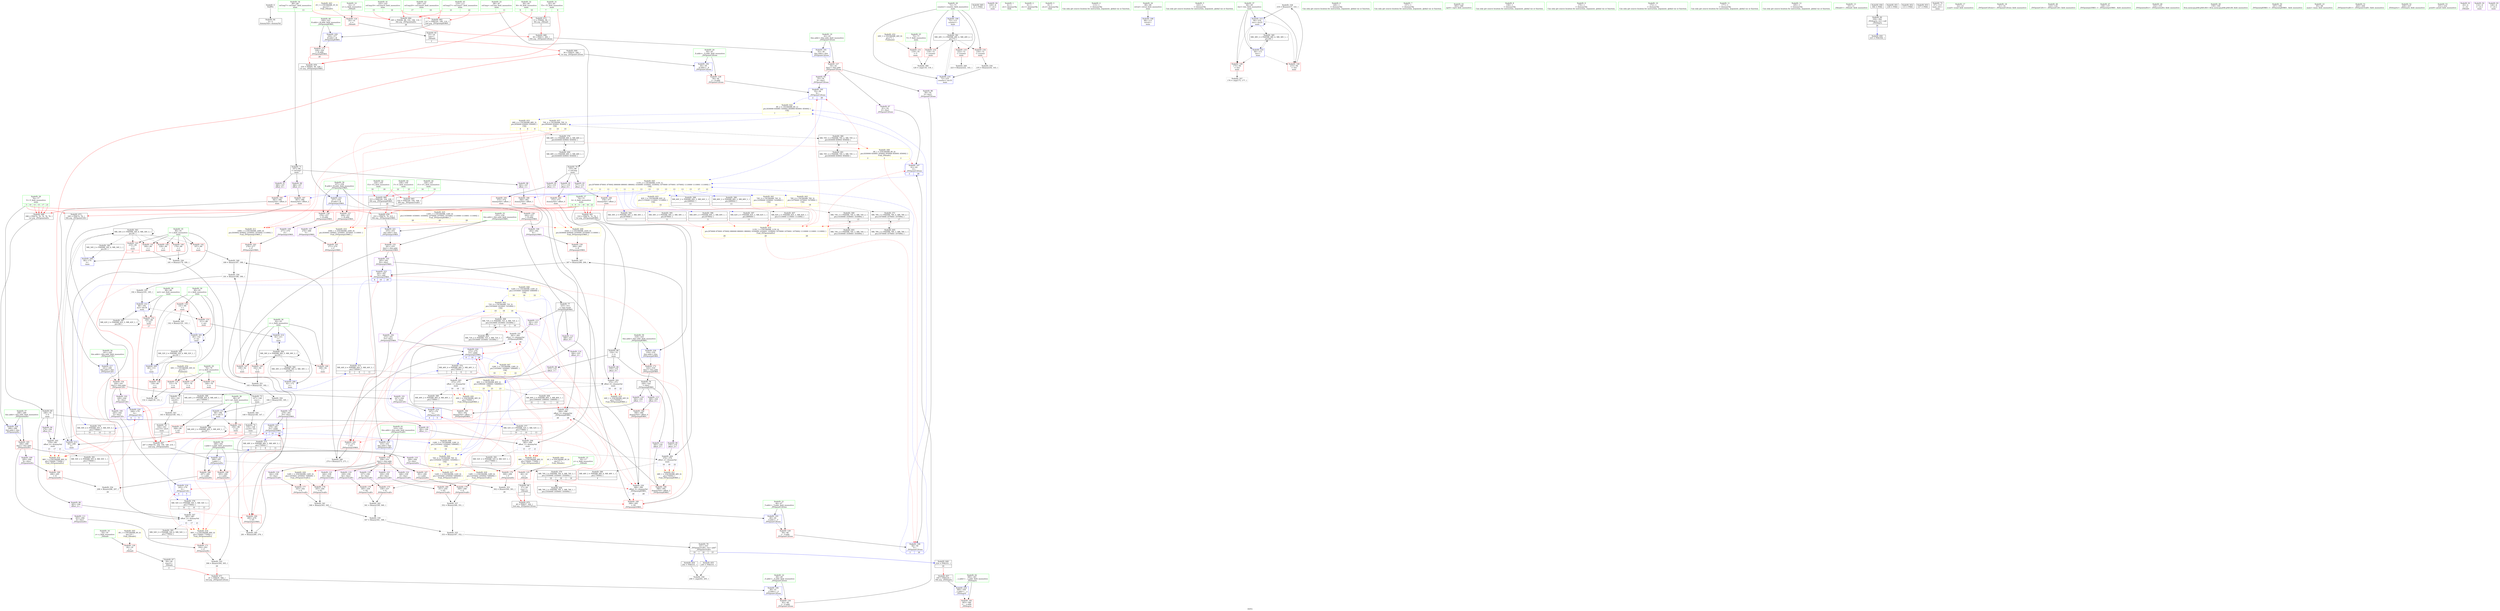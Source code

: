 digraph "SVFG" {
	label="SVFG";

	Node0x5635061608c0 [shape=record,color=grey,label="{NodeID: 0\nNullPtr}"];
	Node0x5635061608c0 -> Node0x563506180800[style=solid];
	Node0x5635061b6540 [shape=record,color=yellow,style=double,label="{NodeID: 443\n2V_1 = ENCHI(MR_2V_0)\npts\{15 \}\nFun[_Z4loadv]}"];
	Node0x5635061b6540 -> Node0x563506184920[style=dashed];
	Node0x563506194550 [shape=record,color=grey,label="{NodeID: 360\n120 = cmp(118, 119, )\n}"];
	Node0x5635061823d0 [shape=record,color=blue,label="{NodeID: 194\n48\<--41\n_Z.addr\<--_Z\n_ZN5pointC2Eeee\n}"];
	Node0x5635061823d0 -> Node0x563506184e00[style=dashed];
	Node0x56350617edb0 [shape=record,color=purple,label="{NodeID: 111\n303\<--294\nZ\<--this1\n_ZN5pointmlEe\n}"];
	Node0x56350617edb0 -> Node0x563506186f50[style=solid];
	Node0x56350617d8f0 [shape=record,color=green,label="{NodeID: 28\n76\<--77\nV\<--V_field_insensitive\nmain\n|{|<s1>5|<s2>10|<s3>13|<s4>15|<s5>17|<s6>21}}"];
	Node0x56350617d8f0 -> Node0x563506180c40[style=solid];
	Node0x56350617d8f0:s1 -> Node0x5635061ef2c0[style=solid,color=red];
	Node0x56350617d8f0:s2 -> Node0x5635061eca60[style=solid,color=red];
	Node0x56350617d8f0:s3 -> Node0x5635061ee480[style=solid,color=red];
	Node0x56350617d8f0:s4 -> Node0x5635061ee480[style=solid,color=red];
	Node0x56350617d8f0:s5 -> Node0x5635061ee480[style=solid,color=red];
	Node0x56350617d8f0:s6 -> Node0x5635061ee480[style=solid,color=red];
	Node0x5635061c39f0 [shape=record,color=yellow,style=double,label="{NodeID: 637\n70V_4 = CSCHI(MR_70V_3)\npts\{850000 850001 850002 \}\nCS[]|{|<s1>10|<s2>10|<s3>10}}"];
	Node0x5635061c39f0 -> Node0x5635061a7d00[style=dashed];
	Node0x5635061c39f0:s1 -> Node0x563505eb4920[style=dashed,color=red];
	Node0x5635061c39f0:s2 -> Node0x5635061b3490[style=dashed,color=red];
	Node0x5635061c39f0:s3 -> Node0x5635061b3630[style=dashed,color=red];
	Node0x563506189870 [shape=record,color=black,label="{NodeID: 388\nMR_44V_2 = PHI(MR_44V_6, MR_44V_1, )\npts\{750000 \}\n|{<s0>4}}"];
	Node0x563506189870:s0 -> Node0x56350618a730[style=dashed,color=red];
	Node0x56350618a8d0 [shape=record,color=blue,label="{NodeID: 222\n257\<--254\nB.addr\<--B\n_ZN5pointpLERKS_\n}"];
	Node0x56350618a8d0 -> Node0x563506186320[style=dashed];
	Node0x56350618a8d0 -> Node0x5635061863f0[style=dashed];
	Node0x56350618a8d0 -> Node0x5635061864c0[style=dashed];
	Node0x563506185550 [shape=record,color=red,label="{NodeID: 139\n141\<--80\n\<--i\nmain\n}"];
	Node0x563506185550 -> Node0x563506192ed0[style=solid];
	Node0x563506180150 [shape=record,color=green,label="{NodeID: 56\n257\<--258\nB.addr\<--B.addr_field_insensitive\n_ZN5pointpLERKS_\n}"];
	Node0x563506180150 -> Node0x563506186320[style=solid];
	Node0x563506180150 -> Node0x5635061863f0[style=solid];
	Node0x563506180150 -> Node0x5635061864c0[style=solid];
	Node0x563506180150 -> Node0x56350618a8d0[style=solid];
	Node0x5635061ee380 [shape=record,color=black,label="{NodeID: 665\n21 = PHI()\n}"];
	Node0x563506186c10 [shape=record,color=red,label="{NodeID: 167\n301\<--290\n\<--r.addr\n_ZN5pointmlEe\n}"];
	Node0x563506186c10 -> Node0x563506193ad0[style=solid];
	Node0x563506181870 [shape=record,color=purple,label="{NodeID: 84\n229\<--8\n\<--.str.2\nmain\n}"];
	Node0x563506173ea0 [shape=record,color=green,label="{NodeID: 1\n4\<--1\n.str\<--dummyObj\nGlob }"];
	Node0x5635061b6650 [shape=record,color=yellow,style=double,label="{NodeID: 444\n4V_1 = ENCHI(MR_4V_0)\npts\{17 \}\nFun[_Z4loadv]}"];
	Node0x5635061b6650 -> Node0x5635061849f0[style=dashed];
	Node0x5635061824a0 [shape=record,color=blue,label="{NodeID: 195\n55\<--56\nX\<--\n_ZN5pointC2Eeee\n|{<s0>2|<s1>26}}"];
	Node0x5635061824a0:s0 -> Node0x5635061c2ae0[style=dashed,color=blue];
	Node0x5635061824a0:s1 -> Node0x5635061c4420[style=dashed,color=blue];
	Node0x56350617ee80 [shape=record,color=purple,label="{NodeID: 112\n388\<--325\noffset_0\<--\n}"];
	Node0x56350617ee80 -> Node0x56350618af50[style=solid];
	Node0x56350617d9c0 [shape=record,color=green,label="{NodeID: 29\n78\<--79\nn\<--n_field_insensitive\nmain\n}"];
	Node0x56350617d9c0 -> Node0x563506185210[style=solid];
	Node0x56350617d9c0 -> Node0x5635061852e0[style=solid];
	Node0x56350617d9c0 -> Node0x5635061853b0[style=solid];
	Node0x563506189d70 [shape=record,color=black,label="{NodeID: 389\nMR_46V_2 = PHI(MR_46V_6, MR_46V_1, )\npts\{750001 \}\n|{<s0>4}}"];
	Node0x563506189d70:s0 -> Node0x56350618a660[style=dashed,color=red];
	Node0x56350618a9a0 [shape=record,color=blue,label="{NodeID: 223\n265\<--267\nX2\<--add\n_ZN5pointpLERKS_\n|{<s0>8|<s1>10|<s2>28}}"];
	Node0x56350618a9a0:s0 -> Node0x5635061a5a00[style=dashed,color=blue];
	Node0x56350618a9a0:s1 -> Node0x5635061a6900[style=dashed,color=blue];
	Node0x56350618a9a0:s2 -> Node0x5635061b3930[style=dashed,color=blue];
	Node0x563506185620 [shape=record,color=red,label="{NodeID: 140\n179\<--90\n\<--l\nmain\n}"];
	Node0x563506185620 -> Node0x563506192150[style=solid];
	Node0x563506180220 [shape=record,color=green,label="{NodeID: 57\n288\<--289\nthis.addr\<--this.addr_field_insensitive\n_ZN5pointmlEe\n}"];
	Node0x563506180220 -> Node0x563506186a70[style=solid];
	Node0x563506180220 -> Node0x56350618ac10[style=solid];
	Node0x5635061ee480 [shape=record,color=black,label="{NodeID: 666\n286 = PHI(74, 76, 76, 76, 76, )\n1st arg _ZN5pointmlEe }"];
	Node0x5635061ee480 -> Node0x56350618ac10[style=solid];
	Node0x563506191e50 [shape=record,color=grey,label="{NodeID: 334\n235 = Binary(234, 143, )\n}"];
	Node0x563506191e50 -> Node0x56350618a3f0[style=solid];
	Node0x563506186ce0 [shape=record,color=red,label="{NodeID: 168\n305\<--290\n\<--r.addr\n_ZN5pointmlEe\n}"];
	Node0x563506186ce0 -> Node0x563506193950[style=solid];
	Node0x563506181940 [shape=record,color=purple,label="{NodeID: 85\n55\<--54\nX\<--this1\n_ZN5pointC2Eeee\n}"];
	Node0x563506181940 -> Node0x5635061824a0[style=solid];
	Node0x5635061765b0 [shape=record,color=green,label="{NodeID: 2\n6\<--1\n.str.1\<--dummyObj\nGlob }"];
	Node0x5635061b6730 [shape=record,color=yellow,style=double,label="{NodeID: 445\n6V_1 = ENCHI(MR_6V_0)\npts\{19 \}\nFun[_Z4loadv]}"];
	Node0x5635061b6730 -> Node0x563506184ac0[style=dashed];
	Node0x563506182570 [shape=record,color=blue,label="{NodeID: 196\n58\<--59\nY\<--\n_ZN5pointC2Eeee\n|{<s0>2|<s1>26}}"];
	Node0x563506182570:s0 -> Node0x5635061c2ae0[style=dashed,color=blue];
	Node0x563506182570:s1 -> Node0x5635061c4420[style=dashed,color=blue];
	Node0x56350617ef50 [shape=record,color=purple,label="{NodeID: 113\n391\<--325\noffset_1\<--\n}"];
	Node0x56350617ef50 -> Node0x56350618b020[style=solid];
	Node0x56350617da90 [shape=record,color=green,label="{NodeID: 30\n80\<--81\ni\<--i_field_insensitive\nmain\n}"];
	Node0x56350617da90 -> Node0x563506185480[style=solid];
	Node0x56350617da90 -> Node0x563506185550[style=solid];
	Node0x56350617da90 -> Node0x5635061828b0[style=solid];
	Node0x56350617da90 -> Node0x563506182980[style=solid];
	Node0x563506189e60 [shape=record,color=black,label="{NodeID: 390\nMR_48V_2 = PHI(MR_48V_6, MR_48V_1, )\npts\{750002 \}\n|{<s0>4}}"];
	Node0x563506189e60:s0 -> Node0x56350618a590[style=dashed,color=red];
	Node0x56350618aa70 [shape=record,color=blue,label="{NodeID: 224\n272\<--274\nY3\<--add4\n_ZN5pointpLERKS_\n|{<s0>8|<s1>10|<s2>28}}"];
	Node0x56350618aa70:s0 -> Node0x5635061a5f00[style=dashed,color=blue];
	Node0x56350618aa70:s1 -> Node0x5635061a6e00[style=dashed,color=blue];
	Node0x56350618aa70:s2 -> Node0x5635061b3af0[style=dashed,color=blue];
	Node0x5635061856f0 [shape=record,color=red,label="{NodeID: 141\n180\<--90\n\<--l\nmain\n}"];
	Node0x5635061856f0 -> Node0x563506192150[style=solid];
	Node0x5635061802f0 [shape=record,color=green,label="{NodeID: 58\n290\<--291\nr.addr\<--r.addr_field_insensitive\n_ZN5pointmlEe\n}"];
	Node0x5635061802f0 -> Node0x563506186b40[style=solid];
	Node0x5635061802f0 -> Node0x563506186c10[style=solid];
	Node0x5635061802f0 -> Node0x563506186ce0[style=solid];
	Node0x5635061802f0 -> Node0x56350618ace0[style=solid];
	Node0x5635061ee9f0 [shape=record,color=black,label="{NodeID: 667\n287 = PHI(150, 164, 194, 199, 219, )\n2nd arg _ZN5pointmlEe }"];
	Node0x5635061ee9f0 -> Node0x56350618ace0[style=solid];
	Node0x563506191fd0 [shape=record,color=grey,label="{NodeID: 335\n353 = Binary(347, 352, )\n}"];
	Node0x563506191fd0 -> Node0x563506181460[style=solid];
	Node0x563506186db0 [shape=record,color=red,label="{NodeID: 169\n296\<--295\n\<--X\n_ZN5pointmlEe\n}"];
	Node0x563506186db0 -> Node0x563506193c50[style=solid];
	Node0x563506181a10 [shape=record,color=purple,label="{NodeID: 86\n58\<--54\nY\<--this1\n_ZN5pointC2Eeee\n}"];
	Node0x563506181a10 -> Node0x563506182570[style=solid];
	Node0x56350617c700 [shape=record,color=green,label="{NodeID: 3\n8\<--1\n.str.2\<--dummyObj\nGlob }"];
	Node0x5635061b6810 [shape=record,color=yellow,style=double,label="{NodeID: 446\n8V_1 = ENCHI(MR_8V_0)\npts\{830000 830001 830002 850000 850001 850002 \}\nFun[_Z4loadv]|{<s0>2|<s1>2|<s2>2}}"];
	Node0x5635061b6810:s0 -> Node0x5635061824a0[style=dashed,color=red];
	Node0x5635061b6810:s1 -> Node0x563506182570[style=dashed,color=red];
	Node0x5635061b6810:s2 -> Node0x563506182640[style=dashed,color=red];
	Node0x5635061a2400 [shape=record,color=black,label="{NodeID: 363\nMR_34V_4 = PHI(MR_34V_6, MR_34V_3, )\npts\{91 \}\n}"];
	Node0x5635061a2400 -> Node0x563506185620[style=dashed];
	Node0x5635061a2400 -> Node0x5635061856f0[style=dashed];
	Node0x5635061a2400 -> Node0x5635061857c0[style=dashed];
	Node0x5635061a2400 -> Node0x563506185890[style=dashed];
	Node0x5635061a2400 -> Node0x563506185960[style=dashed];
	Node0x5635061a2400 -> Node0x56350618a180[style=dashed];
	Node0x5635061a2400 -> Node0x5635061a2400[style=dashed];
	Node0x5635061a2400 -> Node0x5635061a8c00[style=dashed];
	Node0x563506182640 [shape=record,color=blue,label="{NodeID: 197\n61\<--62\nZ\<--\n_ZN5pointC2Eeee\n|{<s0>2|<s1>26}}"];
	Node0x563506182640:s0 -> Node0x5635061c2ae0[style=dashed,color=blue];
	Node0x563506182640:s1 -> Node0x5635061c4420[style=dashed,color=blue];
	Node0x56350617f020 [shape=record,color=purple,label="{NodeID: 114\n394\<--325\noffset_2\<--\n}"];
	Node0x56350617f020 -> Node0x56350618b0f0[style=solid];
	Node0x56350617db60 [shape=record,color=green,label="{NodeID: 31\n82\<--83\nT5\<--T5_field_insensitive\nmain\n|{<s0>7|<s1>8}}"];
	Node0x56350617db60:s0 -> Node0x5635061ef170[style=solid,color=red];
	Node0x56350617db60:s1 -> Node0x5635061ecd40[style=solid,color=red];
	Node0x563506189f50 [shape=record,color=black,label="{NodeID: 391\nMR_50V_2 = PHI(MR_50V_6, MR_50V_1, )\npts\{770000 \}\n|{<s0>5}}"];
	Node0x563506189f50:s0 -> Node0x56350618a730[style=dashed,color=red];
	Node0x56350618ab40 [shape=record,color=blue,label="{NodeID: 225\n279\<--281\nZ5\<--add6\n_ZN5pointpLERKS_\n|{<s0>8|<s1>10|<s2>28}}"];
	Node0x56350618ab40:s0 -> Node0x5635061a6400[style=dashed,color=blue];
	Node0x56350618ab40:s1 -> Node0x5635061a7300[style=dashed,color=blue];
	Node0x56350618ab40:s2 -> Node0x5635061b3c30[style=dashed,color=blue];
	Node0x5635061857c0 [shape=record,color=red,label="{NodeID: 142\n187\<--90\n\<--l\nmain\n}"];
	Node0x5635061857c0 -> Node0x563506193350[style=solid];
	Node0x5635061803c0 [shape=record,color=green,label="{NodeID: 59\n318\<--319\nthis.addr\<--this.addr_field_insensitive\n_ZN5pointplERKS_\n}"];
	Node0x5635061803c0 -> Node0x563506187020[style=solid];
	Node0x5635061803c0 -> Node0x56350618adb0[style=solid];
	Node0x5635061eec30 [shape=record,color=black,label="{NodeID: 668\n38 = PHI(13, 285, )\n0th arg _ZN5pointC2Eeee }"];
	Node0x5635061eec30 -> Node0x563506187f90[style=solid];
	Node0x5635061b48c0 [shape=record,color=yellow,style=double,label="{NodeID: 419\n44V_1 = ENCHI(MR_44V_0)\npts\{750000 \}\nFun[_ZN5pointplERKS_]}"];
	Node0x5635061b48c0 -> Node0x563506187d20[style=dashed];
	Node0x563506192150 [shape=record,color=grey,label="{NodeID: 336\n181 = Binary(179, 180, )\n}"];
	Node0x563506192150 -> Node0x5635061937d0[style=solid];
	Node0x563506186e80 [shape=record,color=red,label="{NodeID: 170\n300\<--299\n\<--Y\n_ZN5pointmlEe\n}"];
	Node0x563506186e80 -> Node0x563506193ad0[style=solid];
	Node0x563506181ae0 [shape=record,color=purple,label="{NodeID: 87\n61\<--54\nZ\<--this1\n_ZN5pointC2Eeee\n}"];
	Node0x563506181ae0 -> Node0x563506182640[style=solid];
	Node0x56350617c830 [shape=record,color=green,label="{NodeID: 4\n113\<--1\n\<--dummyObj\nCan only get source location for instruction, argument, global var or function.}"];
	Node0x5635061a2900 [shape=record,color=black,label="{NodeID: 364\nMR_36V_4 = PHI(MR_36V_5, MR_36V_3, )\npts\{93 \}\n}"];
	Node0x5635061a2900 -> Node0x563506185a30[style=dashed];
	Node0x5635061a2900 -> Node0x563506185b00[style=dashed];
	Node0x5635061a2900 -> Node0x563506185bd0[style=dashed];
	Node0x5635061a2900 -> Node0x56350618a250[style=dashed];
	Node0x5635061a2900 -> Node0x5635061a2900[style=dashed];
	Node0x5635061a2900 -> Node0x563506188470[style=dashed];
	Node0x563506182710 [shape=record,color=blue,label="{NodeID: 198\n68\<--113\nretval\<--\nmain\n}"];
	Node0x563506184250 [shape=record,color=purple,label="{NodeID: 115\n389\<--326\noffset_0\<--\n}"];
	Node0x563506184250 -> Node0x563506187d20[style=solid];
	Node0x56350617dc30 [shape=record,color=green,label="{NodeID: 32\n84\<--85\nM\<--M_field_insensitive\nmain\n|{<s0>9|<s1>10}}"];
	Node0x56350617dc30:s0 -> Node0x5635061ef170[style=solid,color=red];
	Node0x56350617dc30:s1 -> Node0x5635061ecd40[style=solid,color=red];
	Node0x5635061c3ea0 [shape=record,color=yellow,style=double,label="{NodeID: 641\n74V_4 = CSCHI(MR_74V_3)\npts\{1030000 1030001 1030002 \}\nCS[]|{|<s1>16}}"];
	Node0x5635061c3ea0 -> Node0x5635061a4600[style=dashed];
	Node0x5635061c3ea0:s1 -> Node0x5635061b4ec0[style=dashed,color=red];
	Node0x5635061ad930 [shape=record,color=black,label="{NodeID: 392\nMR_52V_2 = PHI(MR_52V_6, MR_52V_1, )\npts\{770001 \}\n|{<s0>5}}"];
	Node0x5635061ad930:s0 -> Node0x56350618a660[style=dashed,color=red];
	Node0x56350618ac10 [shape=record,color=blue,label="{NodeID: 226\n288\<--286\nthis.addr\<--this\n_ZN5pointmlEe\n}"];
	Node0x56350618ac10 -> Node0x563506186a70[style=dashed];
	Node0x563506185890 [shape=record,color=red,label="{NodeID: 143\n219\<--90\n\<--l\nmain\n|{<s0>21}}"];
	Node0x563506185890:s0 -> Node0x5635061ee9f0[style=solid,color=red];
	Node0x563506180490 [shape=record,color=green,label="{NodeID: 60\n320\<--321\nB.addr\<--B.addr_field_insensitive\n_ZN5pointplERKS_\n}"];
	Node0x563506180490 -> Node0x5635061870f0[style=solid];
	Node0x563506180490 -> Node0x56350618ae80[style=solid];
	Node0x5635061eed80 [shape=record,color=black,label="{NodeID: 669\n39 = PHI(25, 298, )\n1st arg _ZN5pointC2Eeee }"];
	Node0x5635061eed80 -> Node0x563506182230[style=solid];
	Node0x5635061b4970 [shape=record,color=yellow,style=double,label="{NodeID: 420\n46V_1 = ENCHI(MR_46V_0)\npts\{750001 \}\nFun[_ZN5pointplERKS_]}"];
	Node0x5635061b4970 -> Node0x563506187df0[style=dashed];
	Node0x5635061922d0 [shape=record,color=grey,label="{NodeID: 337\n352 = Binary(349, 351, )\n}"];
	Node0x5635061922d0 -> Node0x563506191fd0[style=solid];
	Node0x563506186f50 [shape=record,color=red,label="{NodeID: 171\n304\<--303\n\<--Z\n_ZN5pointmlEe\n}"];
	Node0x563506186f50 -> Node0x563506193950[style=solid];
	Node0x563506181bb0 [shape=record,color=purple,label="{NodeID: 88\n370\<--154\noffset_0\<--\n}"];
	Node0x563506181bb0 -> Node0x563506182a50[style=solid];
	Node0x56350617c8c0 [shape=record,color=green,label="{NodeID: 5\n143\<--1\n\<--dummyObj\nCan only get source location for instruction, argument, global var or function.}"];
	Node0x5635061827e0 [shape=record,color=blue,label="{NodeID: 199\n72\<--113\ncounter\<--\nmain\n}"];
	Node0x5635061827e0 -> Node0x5635061a8200[style=dashed];
	Node0x5635061842e0 [shape=record,color=purple,label="{NodeID: 116\n392\<--326\noffset_1\<--\n}"];
	Node0x5635061842e0 -> Node0x563506187df0[style=solid];
	Node0x56350617dd00 [shape=record,color=green,label="{NodeID: 33\n86\<--87\nref.tmp\<--ref.tmp_field_insensitive\nmain\n|{|<s1>11}}"];
	Node0x56350617dd00 -> Node0x563506180d10[style=solid];
	Node0x56350617dd00:s1 -> Node0x5635061ed690[style=solid,color=red];
	Node0x5635061c4000 [shape=record,color=yellow,style=double,label="{NodeID: 642\n72V_4 = CSCHI(MR_72V_3)\npts\{1010000 1010001 1010002 \}\nCS[]|{|<s1>19|<s2>19|<s3>19}}"];
	Node0x5635061c4000 -> Node0x5635061a4100[style=dashed];
	Node0x5635061c4000:s1 -> Node0x5635061b5110[style=dashed,color=red];
	Node0x5635061c4000:s2 -> Node0x5635061b5250[style=dashed,color=red];
	Node0x5635061c4000:s3 -> Node0x5635061b5390[style=dashed,color=red];
	Node0x5635061ade00 [shape=record,color=black,label="{NodeID: 393\nMR_54V_2 = PHI(MR_54V_6, MR_54V_1, )\npts\{770002 \}\n|{<s0>5}}"];
	Node0x5635061ade00:s0 -> Node0x56350618a590[style=dashed,color=red];
	Node0x56350618ace0 [shape=record,color=blue,label="{NodeID: 227\n290\<--287\nr.addr\<--r\n_ZN5pointmlEe\n}"];
	Node0x56350618ace0 -> Node0x563506186b40[style=dashed];
	Node0x56350618ace0 -> Node0x563506186c10[style=dashed];
	Node0x56350618ace0 -> Node0x563506186ce0[style=dashed];
	Node0x563506185960 [shape=record,color=red,label="{NodeID: 144\n228\<--90\n\<--l\nmain\n}"];
	Node0x563506180560 [shape=record,color=green,label="{NodeID: 61\n333\<--334\nthis.addr\<--this.addr_field_insensitive\n_ZN5point3valEv\n}"];
	Node0x563506180560 -> Node0x5635061871c0[style=solid];
	Node0x563506180560 -> Node0x56350618b1c0[style=solid];
	Node0x5635061eeed0 [shape=record,color=black,label="{NodeID: 670\n40 = PHI(27, 302, )\n2nd arg _ZN5pointC2Eeee }"];
	Node0x5635061eeed0 -> Node0x563506182300[style=solid];
	Node0x5635061b4a20 [shape=record,color=yellow,style=double,label="{NodeID: 421\n48V_1 = ENCHI(MR_48V_0)\npts\{750002 \}\nFun[_ZN5pointplERKS_]}"];
	Node0x5635061b4a20 -> Node0x563506187ec0[style=dashed];
	Node0x563506192450 [shape=record,color=grey,label="{NodeID: 338\n216 = Binary(215, 143, )\n}"];
	Node0x563506192450 -> Node0x56350618a320[style=solid];
	Node0x563506187020 [shape=record,color=red,label="{NodeID: 172\n324\<--318\nthis1\<--this.addr\n_ZN5pointplERKS_\n}"];
	Node0x563506187020 -> Node0x563506181390[style=solid];
	Node0x563506181c80 [shape=record,color=purple,label="{NodeID: 89\n373\<--154\noffset_1\<--\n}"];
	Node0x563506181c80 -> Node0x563506182b20[style=solid];
	Node0x56350617c980 [shape=record,color=green,label="{NodeID: 6\n149\<--1\n\<--dummyObj\nCan only get source location for instruction, argument, global var or function.}"];
	Node0x5635061828b0 [shape=record,color=blue,label="{NodeID: 200\n80\<--113\ni\<--\nmain\n}"];
	Node0x5635061828b0 -> Node0x563506185480[style=dashed];
	Node0x5635061828b0 -> Node0x563506185550[style=dashed];
	Node0x5635061828b0 -> Node0x563506182980[style=dashed];
	Node0x5635061828b0 -> Node0x5635061a8700[style=dashed];
	Node0x563506184370 [shape=record,color=purple,label="{NodeID: 117\n395\<--326\noffset_2\<--\n}"];
	Node0x563506184370 -> Node0x563506187ec0[style=solid];
	Node0x56350617ddd0 [shape=record,color=green,label="{NodeID: 34\n88\<--89\nref.tmp7\<--ref.tmp7_field_insensitive\nmain\n|{|<s1>13}}"];
	Node0x56350617ddd0 -> Node0x563506180de0[style=solid];
	Node0x56350617ddd0:s1 -> Node0x5635061ed690[style=solid,color=red];
	Node0x5635061c4160 [shape=record,color=yellow,style=double,label="{NodeID: 643\n78V_4 = CSCHI(MR_78V_3)\npts\{1070000 1070001 1070002 \}\nCS[]|{|<s1>18}}"];
	Node0x5635061c4160 -> Node0x5635061a5000[style=dashed];
	Node0x5635061c4160:s1 -> Node0x5635061b4ec0[style=dashed,color=red];
	Node0x5635061ae300 [shape=record,color=black,label="{NodeID: 394\nMR_56V_2 = PHI(MR_56V_3, MR_56V_1, )\npts\{870000 \}\n|{<s0>11}}"];
	Node0x5635061ae300:s0 -> Node0x5635061b59f0[style=dashed,color=red];
	Node0x56350618adb0 [shape=record,color=blue,label="{NodeID: 228\n318\<--316\nthis.addr\<--this\n_ZN5pointplERKS_\n}"];
	Node0x56350618adb0 -> Node0x563506187020[style=dashed];
	Node0x563506185a30 [shape=record,color=red,label="{NodeID: 145\n182\<--92\n\<--r\nmain\n}"];
	Node0x563506185a30 -> Node0x5635061937d0[style=solid];
	Node0x563506180630 [shape=record,color=green,label="{NodeID: 62\n360\<--361\n__x.addr\<--__x.addr_field_insensitive\n_ZSt4sqrte\n}"];
	Node0x563506180630 -> Node0x563506187770[style=solid];
	Node0x563506180630 -> Node0x56350618b290[style=solid];
	Node0x5635061ef020 [shape=record,color=black,label="{NodeID: 671\n41 = PHI(29, 306, )\n3rd arg _ZN5pointC2Eeee }"];
	Node0x5635061ef020 -> Node0x5635061823d0[style=solid];
	Node0x5635061925d0 [shape=record,color=grey,label="{NodeID: 339\n347 = Binary(341, 346, )\n}"];
	Node0x5635061925d0 -> Node0x563506191fd0[style=solid];
	Node0x5635061870f0 [shape=record,color=red,label="{NodeID: 173\n328\<--320\n\<--B.addr\n_ZN5pointplERKS_\n|{<s0>28}}"];
	Node0x5635061870f0:s0 -> Node0x5635061ecd40[style=solid,color=red];
	Node0x563506181d50 [shape=record,color=purple,label="{NodeID: 90\n376\<--154\noffset_2\<--\n}"];
	Node0x563506181d50 -> Node0x563506182bf0[style=solid];
	Node0x56350617ca40 [shape=record,color=green,label="{NodeID: 7\n157\<--1\n\<--dummyObj\nCan only get source location for instruction, argument, global var or function.}"];
	Node0x563506182980 [shape=record,color=blue,label="{NodeID: 201\n80\<--142\ni\<--inc\nmain\n}"];
	Node0x563506182980 -> Node0x563506185480[style=dashed];
	Node0x563506182980 -> Node0x563506185550[style=dashed];
	Node0x563506182980 -> Node0x563506182980[style=dashed];
	Node0x563506182980 -> Node0x5635061a8700[style=dashed];
	Node0x563506184440 [shape=record,color=purple,label="{NodeID: 118\n337\<--336\nX\<--this1\n_ZN5point3valEv\n}"];
	Node0x563506184440 -> Node0x563506187290[style=solid];
	Node0x56350617dea0 [shape=record,color=green,label="{NodeID: 35\n90\<--91\nl\<--l_field_insensitive\nmain\n}"];
	Node0x56350617dea0 -> Node0x563506185620[style=solid];
	Node0x56350617dea0 -> Node0x5635061856f0[style=solid];
	Node0x56350617dea0 -> Node0x5635061857c0[style=solid];
	Node0x56350617dea0 -> Node0x563506185890[style=solid];
	Node0x56350617dea0 -> Node0x563506185960[style=solid];
	Node0x56350617dea0 -> Node0x563506182f30[style=solid];
	Node0x56350617dea0 -> Node0x56350618a180[style=solid];
	Node0x5635061c42c0 [shape=record,color=yellow,style=double,label="{NodeID: 644\n76V_4 = CSCHI(MR_76V_3)\npts\{1050000 1050001 1050002 \}\nCS[]|{|<s1>20|<s2>20|<s3>20}}"];
	Node0x5635061c42c0 -> Node0x5635061a4b00[style=dashed];
	Node0x5635061c42c0:s1 -> Node0x5635061b5110[style=dashed,color=red];
	Node0x5635061c42c0:s2 -> Node0x5635061b5250[style=dashed,color=red];
	Node0x5635061c42c0:s3 -> Node0x5635061b5390[style=dashed,color=red];
	Node0x5635061ae800 [shape=record,color=black,label="{NodeID: 395\nMR_58V_2 = PHI(MR_58V_3, MR_58V_1, )\npts\{870001 \}\n|{<s0>11}}"];
	Node0x5635061ae800:s0 -> Node0x5635061b59f0[style=dashed,color=red];
	Node0x56350618ae80 [shape=record,color=blue,label="{NodeID: 229\n320\<--317\nB.addr\<--B\n_ZN5pointplERKS_\n}"];
	Node0x56350618ae80 -> Node0x5635061870f0[style=dashed];
	Node0x563506185b00 [shape=record,color=red,label="{NodeID: 146\n188\<--92\n\<--r\nmain\n}"];
	Node0x563506185b00 -> Node0x563506193350[style=solid];
	Node0x563506180700 [shape=record,color=green,label="{NodeID: 63\n365\<--366\nsqrtl\<--sqrtl_field_insensitive\n}"];
	Node0x5635061ef170 [shape=record,color=black,label="{NodeID: 672\n13 = PHI(82, 84, )\n0th arg _Z4loadv |{<s0>2}}"];
	Node0x5635061ef170:s0 -> Node0x5635061eec30[style=solid,color=red];
	Node0x563506192750 [shape=record,color=grey,label="{NodeID: 340\n281 = Binary(280, 278, )\n}"];
	Node0x563506192750 -> Node0x56350618ab40[style=solid];
	Node0x5635061871c0 [shape=record,color=red,label="{NodeID: 174\n336\<--333\nthis1\<--this.addr\n_ZN5point3valEv\n}"];
	Node0x5635061871c0 -> Node0x563506184440[style=solid];
	Node0x5635061871c0 -> Node0x563506184510[style=solid];
	Node0x5635061871c0 -> Node0x5635061845e0[style=solid];
	Node0x5635061871c0 -> Node0x5635061846b0[style=solid];
	Node0x5635061871c0 -> Node0x563506184780[style=solid];
	Node0x5635061871c0 -> Node0x563506184850[style=solid];
	Node0x563506181e20 [shape=record,color=purple,label="{NodeID: 91\n371\<--155\noffset_0\<--\n}"];
	Node0x563506181e20 -> Node0x563506187840[style=solid];
	Node0x56350617cb00 [shape=record,color=green,label="{NodeID: 8\n158\<--1\n\<--dummyObj\nCan only get source location for instruction, argument, global var or function.}"];
	Node0x5635061a4100 [shape=record,color=black,label="{NodeID: 368\nMR_72V_3 = PHI(MR_72V_4, MR_72V_2, )\npts\{1010000 1010001 1010002 \}\n|{|<s1>16|<s2>16|<s3>16}}"];
	Node0x5635061a4100 -> Node0x5635061b0b00[style=dashed];
	Node0x5635061a4100:s1 -> Node0x56350618af50[style=dashed,color=red];
	Node0x5635061a4100:s2 -> Node0x56350618b020[style=dashed,color=red];
	Node0x5635061a4100:s3 -> Node0x56350618b0f0[style=dashed,color=red];
	Node0x563506182a50 [shape=record,color=blue, style = dotted,label="{NodeID: 202\n370\<--372\noffset_0\<--dummyVal\nmain\n|{|<s1>16|<s2>18|<s3>22}}"];
	Node0x563506182a50 -> Node0x563506189870[style=dashed];
	Node0x563506182a50:s1 -> Node0x5635061b48c0[style=dashed,color=red];
	Node0x563506182a50:s2 -> Node0x5635061b48c0[style=dashed,color=red];
	Node0x563506182a50:s3 -> Node0x5635061b48c0[style=dashed,color=red];
	Node0x563506184510 [shape=record,color=purple,label="{NodeID: 119\n339\<--336\nX2\<--this1\n_ZN5point3valEv\n}"];
	Node0x563506184510 -> Node0x563506187360[style=solid];
	Node0x56350617df70 [shape=record,color=green,label="{NodeID: 36\n92\<--93\nr\<--r_field_insensitive\nmain\n}"];
	Node0x56350617df70 -> Node0x563506185a30[style=solid];
	Node0x56350617df70 -> Node0x563506185b00[style=solid];
	Node0x56350617df70 -> Node0x563506185bd0[style=solid];
	Node0x56350617df70 -> Node0x563506183000[style=solid];
	Node0x56350617df70 -> Node0x56350618a250[style=solid];
	Node0x5635061c4420 [shape=record,color=yellow,style=double,label="{NodeID: 645\n115V_2 = CSCHI(MR_115V_1)\npts\{870000 870001 870002 890000 890001 890002 1030000 1030001 1030002 1070000 1070001 1070002 1110000 1110001 1110002 \}\nCS[]|{<s0>11|<s1>11|<s2>11|<s3>11|<s4>11|<s5>11|<s6>13|<s7>13|<s8>13|<s9>13|<s10>13|<s11>13|<s12>15|<s13>17|<s14>21}}"];
	Node0x5635061c4420:s0 -> Node0x563506187840[style=dashed,color=blue];
	Node0x5635061c4420:s1 -> Node0x563506187910[style=dashed,color=blue];
	Node0x5635061c4420:s2 -> Node0x5635061879e0[style=dashed,color=blue];
	Node0x5635061c4420:s3 -> Node0x5635061ae300[style=dashed,color=blue];
	Node0x5635061c4420:s4 -> Node0x5635061ae800[style=dashed,color=blue];
	Node0x5635061c4420:s5 -> Node0x5635061aed00[style=dashed,color=blue];
	Node0x5635061c4420:s6 -> Node0x563506187ab0[style=dashed,color=blue];
	Node0x5635061c4420:s7 -> Node0x563506187b80[style=dashed,color=blue];
	Node0x5635061c4420:s8 -> Node0x563506187c50[style=dashed,color=blue];
	Node0x5635061c4420:s9 -> Node0x5635061af200[style=dashed,color=blue];
	Node0x5635061c4420:s10 -> Node0x5635061af700[style=dashed,color=blue];
	Node0x5635061c4420:s11 -> Node0x5635061afc00[style=dashed,color=blue];
	Node0x5635061c4420:s12 -> Node0x5635061c3ea0[style=dashed,color=blue];
	Node0x5635061c4420:s13 -> Node0x5635061c4160[style=dashed,color=blue];
	Node0x5635061c4420:s14 -> Node0x5635061c2c70[style=dashed,color=blue];
	Node0x5635061aed00 [shape=record,color=black,label="{NodeID: 396\nMR_60V_2 = PHI(MR_60V_3, MR_60V_1, )\npts\{870002 \}\n|{<s0>11}}"];
	Node0x5635061aed00:s0 -> Node0x5635061b59f0[style=dashed,color=red];
	Node0x56350618af50 [shape=record,color=blue, style = dotted,label="{NodeID: 230\n388\<--390\noffset_0\<--dummyVal\n_ZN5pointplERKS_\n|{<s0>28|<s1>28}}"];
	Node0x56350618af50:s0 -> Node0x563506186660[style=dashed,color=red];
	Node0x56350618af50:s1 -> Node0x56350618a9a0[style=dashed,color=red];
	Node0x563506185bd0 [shape=record,color=red,label="{NodeID: 147\n190\<--92\n\<--r\nmain\n}"];
	Node0x563506185bd0 -> Node0x563506193f50[style=solid];
	Node0x563506180800 [shape=record,color=black,label="{NodeID: 64\n2\<--3\ndummyVal\<--dummyVal\n}"];
	Node0x5635061ef2c0 [shape=record,color=black,label="{NodeID: 673\n240 = PHI(74, 76, )\n0th arg _ZN5pointC2Ev }"];
	Node0x5635061ef2c0 -> Node0x56350618a4c0[style=solid];
	Node0x5635061928d0 [shape=record,color=grey,label="{NodeID: 341\n346 = Binary(343, 345, )\n}"];
	Node0x5635061928d0 -> Node0x5635061925d0[style=solid];
	Node0x563506187290 [shape=record,color=red,label="{NodeID: 175\n338\<--337\n\<--X\n_ZN5point3valEv\n}"];
	Node0x563506187290 -> Node0x563506192a50[style=solid];
	Node0x563506181ef0 [shape=record,color=purple,label="{NodeID: 92\n374\<--155\noffset_1\<--\n}"];
	Node0x563506181ef0 -> Node0x563506187910[style=solid];
	Node0x56350617cbc0 [shape=record,color=green,label="{NodeID: 9\n170\<--1\n\<--dummyObj\nCan only get source location for instruction, argument, global var or function.}"];
	Node0x5635061b6e70 [shape=record,color=yellow,style=double,label="{NodeID: 452\n26V_1 = ENCHI(MR_26V_0)\npts\{71 \}\nFun[main]}"];
	Node0x5635061b6e70 -> Node0x563506184ed0[style=dashed];
	Node0x5635061a4600 [shape=record,color=black,label="{NodeID: 369\nMR_74V_3 = PHI(MR_74V_4, MR_74V_2, )\npts\{1030000 1030001 1030002 \}\n|{|<s1>15}}"];
	Node0x5635061a4600 -> Node0x5635061b1000[style=dashed];
	Node0x5635061a4600:s1 -> Node0x5635061b59f0[style=dashed,color=red];
	Node0x563506182b20 [shape=record,color=blue, style = dotted,label="{NodeID: 203\n373\<--375\noffset_1\<--dummyVal\nmain\n|{|<s1>16|<s2>18|<s3>22}}"];
	Node0x563506182b20 -> Node0x563506189d70[style=dashed];
	Node0x563506182b20:s1 -> Node0x5635061b4970[style=dashed,color=red];
	Node0x563506182b20:s2 -> Node0x5635061b4970[style=dashed,color=red];
	Node0x563506182b20:s3 -> Node0x5635061b4970[style=dashed,color=red];
	Node0x5635061845e0 [shape=record,color=purple,label="{NodeID: 120\n342\<--336\nY\<--this1\n_ZN5point3valEv\n}"];
	Node0x5635061845e0 -> Node0x563506187430[style=solid];
	Node0x56350617e040 [shape=record,color=green,label="{NodeID: 37\n94\<--95\niter\<--iter_field_insensitive\nmain\n}"];
	Node0x56350617e040 -> Node0x563506185ca0[style=solid];
	Node0x56350617e040 -> Node0x563506185d70[style=solid];
	Node0x56350617e040 -> Node0x5635061830d0[style=solid];
	Node0x56350617e040 -> Node0x56350618a320[style=solid];
	Node0x5635061b3930 [shape=record,color=yellow,style=double,label="{NodeID: 646\n124V_3 = CSCHI(MR_124V_2)\npts\{1010000 1050000 1090000 \}\nCS[]|{<s0>16|<s1>18|<s2>22}}"];
	Node0x5635061b3930:s0 -> Node0x5635061c4000[style=dashed,color=blue];
	Node0x5635061b3930:s1 -> Node0x5635061c42c0[style=dashed,color=blue];
	Node0x5635061b3930:s2 -> Node0x5635061c2dd0[style=dashed,color=blue];
	Node0x5635061af200 [shape=record,color=black,label="{NodeID: 397\nMR_62V_2 = PHI(MR_62V_3, MR_62V_1, )\npts\{890000 \}\n|{<s0>13}}"];
	Node0x5635061af200:s0 -> Node0x5635061b59f0[style=dashed,color=red];
	Node0x56350618b020 [shape=record,color=blue, style = dotted,label="{NodeID: 231\n391\<--393\noffset_1\<--dummyVal\n_ZN5pointplERKS_\n|{<s0>28|<s1>28}}"];
	Node0x56350618b020:s0 -> Node0x563506186800[style=dashed,color=red];
	Node0x56350618b020:s1 -> Node0x56350618aa70[style=dashed,color=red];
	Node0x563506185ca0 [shape=record,color=red,label="{NodeID: 148\n175\<--94\n\<--iter\nmain\n}"];
	Node0x563506185ca0 -> Node0x5635061940d0[style=solid];
	Node0x563506180900 [shape=record,color=black,label="{NodeID: 65\n25\<--24\nconv\<--\n_Z4loadv\n|{<s0>2}}"];
	Node0x563506180900:s0 -> Node0x5635061eed80[style=solid,color=red];
	Node0x5635061b4ec0 [shape=record,color=yellow,style=double,label="{NodeID: 425\n130V_1 = ENCHI(MR_130V_0)\npts\{1030000 1030001 1030002 1070000 1070001 1070002 1110000 1110001 1110002 \}\nFun[_ZN5pointplERKS_]|{<s0>28|<s1>28|<s2>28}}"];
	Node0x5635061b4ec0:s0 -> Node0x563505eb4920[style=dashed,color=red];
	Node0x5635061b4ec0:s1 -> Node0x5635061b3490[style=dashed,color=red];
	Node0x5635061b4ec0:s2 -> Node0x5635061b3630[style=dashed,color=red];
	Node0x563506192a50 [shape=record,color=grey,label="{NodeID: 342\n341 = Binary(338, 340, )\n}"];
	Node0x563506192a50 -> Node0x5635061925d0[style=solid];
	Node0x563506187360 [shape=record,color=red,label="{NodeID: 176\n340\<--339\n\<--X2\n_ZN5point3valEv\n}"];
	Node0x563506187360 -> Node0x563506192a50[style=solid];
	Node0x563506181fc0 [shape=record,color=purple,label="{NodeID: 93\n377\<--155\noffset_2\<--\n}"];
	Node0x563506181fc0 -> Node0x5635061879e0[style=solid];
	Node0x56350617cc80 [shape=record,color=green,label="{NodeID: 10\n172\<--1\n\<--dummyObj\nCan only get source location for instruction, argument, global var or function.}"];
	Node0x5635061a4b00 [shape=record,color=black,label="{NodeID: 370\nMR_76V_3 = PHI(MR_76V_4, MR_76V_2, )\npts\{1050000 1050001 1050002 \}\n|{|<s1>18|<s2>18|<s3>18}}"];
	Node0x5635061a4b00 -> Node0x5635061b1500[style=dashed];
	Node0x5635061a4b00:s1 -> Node0x56350618af50[style=dashed,color=red];
	Node0x5635061a4b00:s2 -> Node0x56350618b020[style=dashed,color=red];
	Node0x5635061a4b00:s3 -> Node0x56350618b0f0[style=dashed,color=red];
	Node0x563506182bf0 [shape=record,color=blue, style = dotted,label="{NodeID: 204\n376\<--378\noffset_2\<--dummyVal\nmain\n|{|<s1>16|<s2>18|<s3>22}}"];
	Node0x563506182bf0 -> Node0x563506189e60[style=dashed];
	Node0x563506182bf0:s1 -> Node0x5635061b4a20[style=dashed,color=red];
	Node0x563506182bf0:s2 -> Node0x5635061b4a20[style=dashed,color=red];
	Node0x563506182bf0:s3 -> Node0x5635061b4a20[style=dashed,color=red];
	Node0x5635061846b0 [shape=record,color=purple,label="{NodeID: 121\n344\<--336\nY3\<--this1\n_ZN5point3valEv\n}"];
	Node0x5635061846b0 -> Node0x563506187500[style=solid];
	Node0x56350617e110 [shape=record,color=green,label="{NodeID: 38\n96\<--97\nm1\<--m1_field_insensitive\nmain\n}"];
	Node0x56350617e110 -> Node0x563506185e40[style=solid];
	Node0x56350617e110 -> Node0x563506185f10[style=solid];
	Node0x56350617e110 -> Node0x5635061831a0[style=solid];
	Node0x5635061b3af0 [shape=record,color=yellow,style=double,label="{NodeID: 647\n126V_3 = CSCHI(MR_126V_2)\npts\{1010001 1050001 1090001 \}\nCS[]|{<s0>16|<s1>18|<s2>22}}"];
	Node0x5635061b3af0:s0 -> Node0x5635061c4000[style=dashed,color=blue];
	Node0x5635061b3af0:s1 -> Node0x5635061c42c0[style=dashed,color=blue];
	Node0x5635061b3af0:s2 -> Node0x5635061c2dd0[style=dashed,color=blue];
	Node0x5635061af700 [shape=record,color=black,label="{NodeID: 398\nMR_64V_2 = PHI(MR_64V_3, MR_64V_1, )\npts\{890001 \}\n|{<s0>13}}"];
	Node0x5635061af700:s0 -> Node0x5635061b59f0[style=dashed,color=red];
	Node0x56350618b0f0 [shape=record,color=blue, style = dotted,label="{NodeID: 232\n394\<--396\noffset_2\<--dummyVal\n_ZN5pointplERKS_\n|{<s0>28|<s1>28}}"];
	Node0x56350618b0f0:s0 -> Node0x5635061869a0[style=dashed,color=red];
	Node0x56350618b0f0:s1 -> Node0x56350618ab40[style=dashed,color=red];
	Node0x563506185d70 [shape=record,color=red,label="{NodeID: 149\n215\<--94\n\<--iter\nmain\n}"];
	Node0x563506185d70 -> Node0x563506192450[style=solid];
	Node0x5635061809d0 [shape=record,color=black,label="{NodeID: 66\n27\<--26\nconv1\<--\n_Z4loadv\n|{<s0>2}}"];
	Node0x5635061809d0:s0 -> Node0x5635061eeed0[style=solid,color=red];
	Node0x563506192bd0 [shape=record,color=grey,label="{NodeID: 343\n163 = Binary(149, 162, )\n}"];
	Node0x563506192bd0 -> Node0x5635061811f0[style=solid];
	Node0x563506187430 [shape=record,color=red,label="{NodeID: 177\n343\<--342\n\<--Y\n_ZN5point3valEv\n}"];
	Node0x563506187430 -> Node0x5635061928d0[style=solid];
	Node0x563506182090 [shape=record,color=purple,label="{NodeID: 94\n379\<--166\noffset_0\<--\n}"];
	Node0x563506182090 -> Node0x563506182cc0[style=solid];
	Node0x56350617cd40 [shape=record,color=green,label="{NodeID: 11\n177\<--1\n\<--dummyObj\nCan only get source location for instruction, argument, global var or function.}"];
	Node0x5635061b7030 [shape=record,color=yellow,style=double,label="{NodeID: 454\n30V_1 = ENCHI(MR_30V_0)\npts\{79 \}\nFun[main]}"];
	Node0x5635061b7030 -> Node0x563506185210[style=dashed];
	Node0x5635061b7030 -> Node0x5635061852e0[style=dashed];
	Node0x5635061b7030 -> Node0x5635061853b0[style=dashed];
	Node0x5635061a5000 [shape=record,color=black,label="{NodeID: 371\nMR_78V_3 = PHI(MR_78V_4, MR_78V_2, )\npts\{1070000 1070001 1070002 \}\n|{|<s1>17}}"];
	Node0x5635061a5000 -> Node0x5635061b1a00[style=dashed];
	Node0x5635061a5000:s1 -> Node0x5635061b59f0[style=dashed,color=red];
	Node0x563506182cc0 [shape=record,color=blue, style = dotted,label="{NodeID: 205\n379\<--381\noffset_0\<--dummyVal\nmain\n|{|<s1>15|<s2>17|<s3>21}}"];
	Node0x563506182cc0 -> Node0x563506189f50[style=dashed];
	Node0x563506182cc0:s1 -> Node0x5635061b56c0[style=dashed,color=red];
	Node0x563506182cc0:s2 -> Node0x5635061b56c0[style=dashed,color=red];
	Node0x563506182cc0:s3 -> Node0x5635061b56c0[style=dashed,color=red];
	Node0x563506184780 [shape=record,color=purple,label="{NodeID: 122\n348\<--336\nZ\<--this1\n_ZN5point3valEv\n}"];
	Node0x563506184780 -> Node0x5635061875d0[style=solid];
	Node0x56350617e1e0 [shape=record,color=green,label="{NodeID: 39\n98\<--99\nm2\<--m2_field_insensitive\nmain\n}"];
	Node0x56350617e1e0 -> Node0x563506185fe0[style=solid];
	Node0x56350617e1e0 -> Node0x5635061860b0[style=solid];
	Node0x56350617e1e0 -> Node0x56350618a0b0[style=solid];
	Node0x5635061b3c30 [shape=record,color=yellow,style=double,label="{NodeID: 648\n128V_3 = CSCHI(MR_128V_2)\npts\{1010002 1050002 1090002 \}\nCS[]|{<s0>16|<s1>18|<s2>22}}"];
	Node0x5635061b3c30:s0 -> Node0x5635061c4000[style=dashed,color=blue];
	Node0x5635061b3c30:s1 -> Node0x5635061c42c0[style=dashed,color=blue];
	Node0x5635061b3c30:s2 -> Node0x5635061c2dd0[style=dashed,color=blue];
	Node0x5635061afc00 [shape=record,color=black,label="{NodeID: 399\nMR_66V_2 = PHI(MR_66V_3, MR_66V_1, )\npts\{890002 \}\n|{<s0>13}}"];
	Node0x5635061afc00:s0 -> Node0x5635061b59f0[style=dashed,color=red];
	Node0x56350618b1c0 [shape=record,color=blue,label="{NodeID: 233\n333\<--332\nthis.addr\<--this\n_ZN5point3valEv\n}"];
	Node0x56350618b1c0 -> Node0x5635061871c0[style=dashed];
	Node0x563506185e40 [shape=record,color=red,label="{NodeID: 150\n194\<--96\n\<--m1\nmain\n|{<s0>15}}"];
	Node0x563506185e40:s0 -> Node0x5635061ee9f0[style=solid,color=red];
	Node0x563506180aa0 [shape=record,color=black,label="{NodeID: 67\n29\<--28\nconv2\<--\n_Z4loadv\n|{<s0>2}}"];
	Node0x563506180aa0:s0 -> Node0x5635061ef020[style=solid,color=red];
	Node0x5635061b5110 [shape=record,color=yellow,style=double,label="{NodeID: 427\n124V_1 = ENCHI(MR_124V_0)\npts\{1010000 1050000 1090000 \}\nFun[_ZN5point3valEv]}"];
	Node0x5635061b5110 -> Node0x563506187290[style=dashed];
	Node0x5635061b5110 -> Node0x563506187360[style=dashed];
	Node0x563506192d50 [shape=record,color=grey,label="{NodeID: 344\n148 = Binary(149, 147, )\n}"];
	Node0x563506192d50 -> Node0x563506181050[style=solid];
	Node0x563506187500 [shape=record,color=red,label="{NodeID: 178\n345\<--344\n\<--Y3\n_ZN5point3valEv\n}"];
	Node0x563506187500 -> Node0x5635061928d0[style=solid];
	Node0x563506182160 [shape=record,color=purple,label="{NodeID: 95\n382\<--166\noffset_1\<--\n}"];
	Node0x563506182160 -> Node0x563506182d90[style=solid];
	Node0x56350617ce00 [shape=record,color=green,label="{NodeID: 12\n185\<--1\n\<--dummyObj\nCan only get source location for instruction, argument, global var or function.}"];
	Node0x563506182d90 [shape=record,color=blue, style = dotted,label="{NodeID: 206\n382\<--384\noffset_1\<--dummyVal\nmain\n|{|<s1>15|<s2>17|<s3>21}}"];
	Node0x563506182d90 -> Node0x5635061ad930[style=dashed];
	Node0x563506182d90:s1 -> Node0x5635061b57d0[style=dashed,color=red];
	Node0x563506182d90:s2 -> Node0x5635061b57d0[style=dashed,color=red];
	Node0x563506182d90:s3 -> Node0x5635061b57d0[style=dashed,color=red];
	Node0x563506184850 [shape=record,color=purple,label="{NodeID: 123\n350\<--336\nZ5\<--this1\n_ZN5point3valEv\n}"];
	Node0x563506184850 -> Node0x5635061876a0[style=solid];
	Node0x56350617e2b0 [shape=record,color=green,label="{NodeID: 40\n100\<--101\nF1\<--F1_field_insensitive\nmain\n|{<s0>16|<s1>19}}"];
	Node0x56350617e2b0:s0 -> Node0x5635061ecf00[style=solid,color=red];
	Node0x56350617e2b0:s1 -> Node0x5635061ed500[style=solid,color=red];
	Node0x5635061e88a0 [shape=record,color=black,label="{NodeID: 649\n224 = PHI(331, )\n|{<s0>24}}"];
	Node0x5635061e88a0:s0 -> Node0x5635061ec8f0[style=solid,color=red];
	Node0x5635061b0100 [shape=record,color=black,label="{NodeID: 400\nMR_68V_2 = PHI(MR_68V_3, MR_68V_1, )\npts\{830000 830001 830002 \}\n}"];
	Node0x5635061b0100 -> Node0x5635061a7800[style=dashed];
	Node0x56350618b290 [shape=record,color=blue,label="{NodeID: 234\n360\<--359\n__x.addr\<--__x\n_ZSt4sqrte\n}"];
	Node0x56350618b290 -> Node0x563506187770[style=dashed];
	Node0x563506185f10 [shape=record,color=red,label="{NodeID: 151\n208\<--96\n\<--m1\nmain\n}"];
	Node0x563506185f10 -> Node0x56350618a180[style=solid];
	Node0x563506180b70 [shape=record,color=black,label="{NodeID: 68\n154\<--74\n\<--A\nmain\n}"];
	Node0x563506180b70 -> Node0x563506181bb0[style=solid];
	Node0x563506180b70 -> Node0x563506181c80[style=solid];
	Node0x563506180b70 -> Node0x563506181d50[style=solid];
	Node0x5635061b5250 [shape=record,color=yellow,style=double,label="{NodeID: 428\n126V_1 = ENCHI(MR_126V_0)\npts\{1010001 1050001 1090001 \}\nFun[_ZN5point3valEv]}"];
	Node0x5635061b5250 -> Node0x563506187430[style=dashed];
	Node0x5635061b5250 -> Node0x563506187500[style=dashed];
	Node0x563506192ed0 [shape=record,color=grey,label="{NodeID: 345\n142 = Binary(141, 143, )\n}"];
	Node0x563506192ed0 -> Node0x563506182980[style=solid];
	Node0x5635061875d0 [shape=record,color=red,label="{NodeID: 179\n349\<--348\n\<--Z\n_ZN5point3valEv\n}"];
	Node0x5635061875d0 -> Node0x5635061922d0[style=solid];
	Node0x56350617f1a0 [shape=record,color=purple,label="{NodeID: 96\n385\<--166\noffset_2\<--\n}"];
	Node0x56350617f1a0 -> Node0x563506182e60[style=solid];
	Node0x56350617cec0 [shape=record,color=green,label="{NodeID: 13\n10\<--11\n_Z4loadv\<--_Z4loadv_field_insensitive\n}"];
	Node0x5635061a5a00 [shape=record,color=black,label="{NodeID: 373\nMR_44V_4 = PHI(MR_44V_5, MR_44V_3, )\npts\{750000 \}\n|{|<s1>8|<s2>8|<s3>11}}"];
	Node0x5635061a5a00 -> Node0x563506182a50[style=dashed];
	Node0x5635061a5a00:s1 -> Node0x563506186660[style=dashed,color=red];
	Node0x5635061a5a00:s2 -> Node0x56350618a9a0[style=dashed,color=red];
	Node0x5635061a5a00:s3 -> Node0x5635061b56c0[style=dashed,color=red];
	Node0x563506182e60 [shape=record,color=blue, style = dotted,label="{NodeID: 207\n385\<--387\noffset_2\<--dummyVal\nmain\n|{|<s1>15|<s2>17|<s3>21}}"];
	Node0x563506182e60 -> Node0x5635061ade00[style=dashed];
	Node0x563506182e60:s1 -> Node0x5635061b58e0[style=dashed,color=red];
	Node0x563506182e60:s2 -> Node0x5635061b58e0[style=dashed,color=red];
	Node0x563506182e60:s3 -> Node0x5635061b58e0[style=dashed,color=red];
	Node0x563506184920 [shape=record,color=red,label="{NodeID: 124\n24\<--14\n\<--x\n_Z4loadv\n}"];
	Node0x563506184920 -> Node0x563506180900[style=solid];
	Node0x56350617e380 [shape=record,color=green,label="{NodeID: 41\n102\<--103\nref.tmp19\<--ref.tmp19_field_insensitive\nmain\n|{<s0>15|<s1>16}}"];
	Node0x56350617e380:s0 -> Node0x5635061ed690[style=solid,color=red];
	Node0x56350617e380:s1 -> Node0x5635061ed370[style=solid,color=red];
	Node0x5635061ec1a0 [shape=record,color=black,label="{NodeID: 650\n225 = PHI(358, )\n}"];
	Node0x5635061b0600 [shape=record,color=black,label="{NodeID: 401\nMR_70V_2 = PHI(MR_70V_3, MR_70V_1, )\npts\{850000 850001 850002 \}\n}"];
	Node0x5635061b0600 -> Node0x5635061a7d00[style=dashed];
	Node0x563506185fe0 [shape=record,color=red,label="{NodeID: 152\n199\<--98\n\<--m2\nmain\n|{<s0>17}}"];
	Node0x563506185fe0:s0 -> Node0x5635061ee9f0[style=solid,color=red];
	Node0x563506180c40 [shape=record,color=black,label="{NodeID: 69\n166\<--76\n\<--V\nmain\n}"];
	Node0x563506180c40 -> Node0x563506182090[style=solid];
	Node0x563506180c40 -> Node0x563506182160[style=solid];
	Node0x563506180c40 -> Node0x56350617f1a0[style=solid];
	Node0x5635061b5390 [shape=record,color=yellow,style=double,label="{NodeID: 429\n128V_1 = ENCHI(MR_128V_0)\npts\{1010002 1050002 1090002 \}\nFun[_ZN5point3valEv]}"];
	Node0x5635061b5390 -> Node0x5635061875d0[style=dashed];
	Node0x5635061b5390 -> Node0x5635061876a0[style=dashed];
	Node0x563506193050 [shape=record,color=grey,label="{NodeID: 346\n274 = Binary(273, 271, )\n}"];
	Node0x563506193050 -> Node0x56350618aa70[style=solid];
	Node0x5635061876a0 [shape=record,color=red,label="{NodeID: 180\n351\<--350\n\<--Z5\n_ZN5point3valEv\n}"];
	Node0x5635061876a0 -> Node0x5635061922d0[style=solid];
	Node0x56350617f270 [shape=record,color=purple,label="{NodeID: 97\n380\<--167\noffset_0\<--\n}"];
	Node0x56350617f270 -> Node0x563506187ab0[style=solid];
	Node0x56350617cf80 [shape=record,color=green,label="{NodeID: 14\n14\<--15\nx\<--x_field_insensitive\n_Z4loadv\n}"];
	Node0x56350617cf80 -> Node0x563506184920[style=solid];
	Node0x5635061a5f00 [shape=record,color=black,label="{NodeID: 374\nMR_46V_4 = PHI(MR_46V_5, MR_46V_3, )\npts\{750001 \}\n|{|<s1>8|<s2>8|<s3>11}}"];
	Node0x5635061a5f00 -> Node0x563506182b20[style=dashed];
	Node0x5635061a5f00:s1 -> Node0x563506186800[style=dashed,color=red];
	Node0x5635061a5f00:s2 -> Node0x56350618aa70[style=dashed,color=red];
	Node0x5635061a5f00:s3 -> Node0x5635061b57d0[style=dashed,color=red];
	Node0x563506182f30 [shape=record,color=blue,label="{NodeID: 208\n90\<--170\nl\<--\nmain\n}"];
	Node0x563506182f30 -> Node0x5635061a2400[style=dashed];
	Node0x5635061849f0 [shape=record,color=red,label="{NodeID: 125\n26\<--16\n\<--y\n_Z4loadv\n}"];
	Node0x5635061849f0 -> Node0x5635061809d0[style=solid];
	Node0x56350617e450 [shape=record,color=green,label="{NodeID: 42\n104\<--105\nF2\<--F2_field_insensitive\nmain\n|{<s0>18|<s1>20}}"];
	Node0x56350617e450:s0 -> Node0x5635061ecf00[style=solid,color=red];
	Node0x56350617e450:s1 -> Node0x5635061ed500[style=solid,color=red];
	Node0x5635061ec2a0 [shape=record,color=black,label="{NodeID: 651\n230 = PHI()\n}"];
	Node0x5635061b0b00 [shape=record,color=black,label="{NodeID: 402\nMR_72V_2 = PHI(MR_72V_3, MR_72V_1, )\npts\{1010000 1010001 1010002 \}\n}"];
	Node0x5635061b0b00 -> Node0x5635061a4100[style=dashed];
	Node0x5635061860b0 [shape=record,color=red,label="{NodeID: 153\n211\<--98\n\<--m2\nmain\n}"];
	Node0x5635061860b0 -> Node0x56350618a250[style=solid];
	Node0x563506180d10 [shape=record,color=black,label="{NodeID: 70\n155\<--86\n\<--ref.tmp\nmain\n}"];
	Node0x563506180d10 -> Node0x563506181e20[style=solid];
	Node0x563506180d10 -> Node0x563506181ef0[style=solid];
	Node0x563506180d10 -> Node0x563506181fc0[style=solid];
	Node0x5635061931d0 [shape=record,color=grey,label="{NodeID: 347\n267 = Binary(266, 264, )\n}"];
	Node0x5635061931d0 -> Node0x56350618a9a0[style=solid];
	Node0x563506187770 [shape=record,color=red,label="{NodeID: 181\n363\<--360\n\<--__x.addr\n_ZSt4sqrte\n}"];
	Node0x56350617f340 [shape=record,color=purple,label="{NodeID: 98\n383\<--167\noffset_1\<--\n}"];
	Node0x56350617f340 -> Node0x563506187b80[style=solid];
	Node0x56350617d010 [shape=record,color=green,label="{NodeID: 15\n16\<--17\ny\<--y_field_insensitive\n_Z4loadv\n}"];
	Node0x56350617d010 -> Node0x5635061849f0[style=solid];
	Node0x5635061c2ae0 [shape=record,color=yellow,style=double,label="{NodeID: 624\n8V_2 = CSCHI(MR_8V_1)\npts\{830000 830001 830002 850000 850001 850002 \}\nCS[]|{<s0>7|<s1>9}}"];
	Node0x5635061c2ae0:s0 -> Node0x5635061c3570[style=dashed,color=blue];
	Node0x5635061c2ae0:s1 -> Node0x5635061c39f0[style=dashed,color=blue];
	Node0x5635061a6400 [shape=record,color=black,label="{NodeID: 375\nMR_48V_4 = PHI(MR_48V_5, MR_48V_3, )\npts\{750002 \}\n|{|<s1>8|<s2>8|<s3>11}}"];
	Node0x5635061a6400 -> Node0x563506182bf0[style=dashed];
	Node0x5635061a6400:s1 -> Node0x5635061869a0[style=dashed,color=red];
	Node0x5635061a6400:s2 -> Node0x56350618ab40[style=dashed,color=red];
	Node0x5635061a6400:s3 -> Node0x5635061b58e0[style=dashed,color=red];
	Node0x563506183000 [shape=record,color=blue,label="{NodeID: 209\n92\<--172\nr\<--\nmain\n}"];
	Node0x563506183000 -> Node0x5635061a2900[style=dashed];
	Node0x563506184ac0 [shape=record,color=red,label="{NodeID: 126\n28\<--18\n\<--z\n_Z4loadv\n}"];
	Node0x563506184ac0 -> Node0x563506180aa0[style=solid];
	Node0x56350617e520 [shape=record,color=green,label="{NodeID: 43\n106\<--107\nref.tmp20\<--ref.tmp20_field_insensitive\nmain\n|{<s0>17|<s1>18}}"];
	Node0x56350617e520:s0 -> Node0x5635061ed690[style=solid,color=red];
	Node0x56350617e520:s1 -> Node0x5635061ed370[style=solid,color=red];
	Node0x5635061ec370 [shape=record,color=black,label="{NodeID: 652\n115 = PHI()\n}"];
	Node0x5635061b1000 [shape=record,color=black,label="{NodeID: 403\nMR_74V_2 = PHI(MR_74V_3, MR_74V_1, )\npts\{1030000 1030001 1030002 \}\n}"];
	Node0x5635061b1000 -> Node0x5635061a4600[style=dashed];
	Node0x563506186180 [shape=record,color=red,label="{NodeID: 154\n244\<--241\nthis1\<--this.addr\n_ZN5pointC2Ev\n}"];
	Node0x563506186180 -> Node0x56350617f4e0[style=solid];
	Node0x563506186180 -> Node0x56350617f5b0[style=solid];
	Node0x563506186180 -> Node0x56350617f680[style=solid];
	Node0x563506180de0 [shape=record,color=black,label="{NodeID: 71\n167\<--88\n\<--ref.tmp7\nmain\n}"];
	Node0x563506180de0 -> Node0x56350617f270[style=solid];
	Node0x563506180de0 -> Node0x56350617f340[style=solid];
	Node0x563506180de0 -> Node0x56350617f410[style=solid];
	Node0x563506193350 [shape=record,color=grey,label="{NodeID: 348\n189 = Binary(187, 188, )\n}"];
	Node0x563506193350 -> Node0x563506193f50[style=solid];
	Node0x563506187840 [shape=record,color=red,label="{NodeID: 182\n372\<--371\ndummyVal\<--offset_0\nmain\n}"];
	Node0x563506187840 -> Node0x563506182a50[style=solid];
	Node0x56350617f410 [shape=record,color=purple,label="{NodeID: 99\n386\<--167\noffset_2\<--\n}"];
	Node0x56350617f410 -> Node0x563506187c50[style=solid];
	Node0x56350617d0a0 [shape=record,color=green,label="{NodeID: 16\n18\<--19\nz\<--z_field_insensitive\n_Z4loadv\n}"];
	Node0x56350617d0a0 -> Node0x563506184ac0[style=solid];
	Node0x5635061c2c70 [shape=record,color=yellow,style=double,label="{NodeID: 625\n82V_3 = CSCHI(MR_82V_2)\npts\{1110000 1110001 1110002 \}\nCS[]|{|<s1>22}}"];
	Node0x5635061c2c70 -> Node0x5635061b2400[style=dashed];
	Node0x5635061c2c70:s1 -> Node0x5635061b4ec0[style=dashed,color=red];
	Node0x5635061a6900 [shape=record,color=black,label="{NodeID: 376\nMR_50V_4 = PHI(MR_50V_5, MR_50V_3, )\npts\{770000 \}\n|{|<s1>10|<s2>10|<s3>13}}"];
	Node0x5635061a6900 -> Node0x563506182cc0[style=dashed];
	Node0x5635061a6900:s1 -> Node0x563506186660[style=dashed,color=red];
	Node0x5635061a6900:s2 -> Node0x56350618a9a0[style=dashed,color=red];
	Node0x5635061a6900:s3 -> Node0x5635061b56c0[style=dashed,color=red];
	Node0x5635061830d0 [shape=record,color=blue,label="{NodeID: 210\n94\<--113\niter\<--\nmain\n}"];
	Node0x5635061830d0 -> Node0x563506185ca0[style=dashed];
	Node0x5635061830d0 -> Node0x563506185d70[style=dashed];
	Node0x5635061830d0 -> Node0x56350618a320[style=dashed];
	Node0x5635061830d0 -> Node0x563506188970[style=dashed];
	Node0x563506184b90 [shape=record,color=red,label="{NodeID: 127\n54\<--42\nthis1\<--this.addr\n_ZN5pointC2Eeee\n}"];
	Node0x563506184b90 -> Node0x563506181940[style=solid];
	Node0x563506184b90 -> Node0x563506181a10[style=solid];
	Node0x563506184b90 -> Node0x563506181ae0[style=solid];
	Node0x56350617e5f0 [shape=record,color=green,label="{NodeID: 44\n108\<--109\nF\<--F_field_insensitive\nmain\n|{<s0>22|<s1>23}}"];
	Node0x56350617e5f0:s0 -> Node0x5635061ecf00[style=solid,color=red];
	Node0x56350617e5f0:s1 -> Node0x5635061ed500[style=solid,color=red];
	Node0x5635061ec440 [shape=record,color=black,label="{NodeID: 653\n127 = PHI()\n}"];
	Node0x5635061b1500 [shape=record,color=black,label="{NodeID: 404\nMR_76V_2 = PHI(MR_76V_3, MR_76V_1, )\npts\{1050000 1050001 1050002 \}\n}"];
	Node0x5635061b1500 -> Node0x5635061a4b00[style=dashed];
	Node0x563506186250 [shape=record,color=red,label="{NodeID: 155\n261\<--255\nthis1\<--this.addr\n_ZN5pointpLERKS_\n}"];
	Node0x563506186250 -> Node0x56350617f750[style=solid];
	Node0x563506186250 -> Node0x56350617f820[style=solid];
	Node0x563506186250 -> Node0x56350617f8f0[style=solid];
	Node0x563506180eb0 [shape=record,color=black,label="{NodeID: 72\n67\<--113\nmain_ret\<--\nmain\n}"];
	Node0x5635061b56c0 [shape=record,color=yellow,style=double,label="{NodeID: 432\n86V_1 = ENCHI(MR_86V_0)\npts\{750000 770000 \}\nFun[_ZN5pointmlEe]}"];
	Node0x5635061b56c0 -> Node0x563506186db0[style=dashed];
	Node0x5635061934d0 [shape=record,color=grey,label="{NodeID: 349\n223 = Binary(222, 143, )\n}"];
	Node0x563506187910 [shape=record,color=red,label="{NodeID: 183\n375\<--374\ndummyVal\<--offset_1\nmain\n}"];
	Node0x563506187910 -> Node0x563506182b20[style=solid];
	Node0x56350617f4e0 [shape=record,color=purple,label="{NodeID: 100\n245\<--244\nZ\<--this1\n_ZN5pointC2Ev\n}"];
	Node0x56350617f4e0 -> Node0x56350618a590[style=solid];
	Node0x56350617d130 [shape=record,color=green,label="{NodeID: 17\n22\<--23\nscanf\<--scanf_field_insensitive\n}"];
	Node0x5635061c2dd0 [shape=record,color=yellow,style=double,label="{NodeID: 626\n80V_3 = CSCHI(MR_80V_2)\npts\{1090000 1090001 1090002 \}\nCS[]|{|<s1>23|<s2>23|<s3>23}}"];
	Node0x5635061c2dd0 -> Node0x5635061b1f00[style=dashed];
	Node0x5635061c2dd0:s1 -> Node0x5635061b5110[style=dashed,color=red];
	Node0x5635061c2dd0:s2 -> Node0x5635061b5250[style=dashed,color=red];
	Node0x5635061c2dd0:s3 -> Node0x5635061b5390[style=dashed,color=red];
	Node0x5635061a6e00 [shape=record,color=black,label="{NodeID: 377\nMR_52V_4 = PHI(MR_52V_5, MR_52V_3, )\npts\{770001 \}\n|{|<s1>10|<s2>10|<s3>13}}"];
	Node0x5635061a6e00 -> Node0x563506182d90[style=dashed];
	Node0x5635061a6e00:s1 -> Node0x563506186800[style=dashed,color=red];
	Node0x5635061a6e00:s2 -> Node0x56350618aa70[style=dashed,color=red];
	Node0x5635061a6e00:s3 -> Node0x5635061b57d0[style=dashed,color=red];
	Node0x5635061831a0 [shape=record,color=blue,label="{NodeID: 211\n96\<--184\nm1\<--div15\nmain\n}"];
	Node0x5635061831a0 -> Node0x563506185e40[style=dashed];
	Node0x5635061831a0 -> Node0x563506185f10[style=dashed];
	Node0x5635061831a0 -> Node0x5635061831a0[style=dashed];
	Node0x5635061831a0 -> Node0x563506188e70[style=dashed];
	Node0x563506184c60 [shape=record,color=red,label="{NodeID: 128\n56\<--44\n\<--_X.addr\n_ZN5pointC2Eeee\n}"];
	Node0x563506184c60 -> Node0x5635061824a0[style=solid];
	Node0x56350617e6c0 [shape=record,color=green,label="{NodeID: 45\n110\<--111\nref.tmp27\<--ref.tmp27_field_insensitive\nmain\n|{<s0>21|<s1>22}}"];
	Node0x56350617e6c0:s0 -> Node0x5635061ed690[style=solid,color=red];
	Node0x56350617e6c0:s1 -> Node0x5635061ed370[style=solid,color=red];
	Node0x5635061ec510 [shape=record,color=black,label="{NodeID: 654\n202 = PHI(331, )\n}"];
	Node0x5635061ec510 -> Node0x563506194250[style=solid];
	Node0x5635061b1a00 [shape=record,color=black,label="{NodeID: 405\nMR_78V_2 = PHI(MR_78V_3, MR_78V_1, )\npts\{1070000 1070001 1070002 \}\n}"];
	Node0x5635061b1a00 -> Node0x5635061a5000[style=dashed];
	Node0x563506186320 [shape=record,color=red,label="{NodeID: 156\n262\<--257\n\<--B.addr\n_ZN5pointpLERKS_\n}"];
	Node0x563506186320 -> Node0x56350617e9a0[style=solid];
	Node0x563506180f80 [shape=record,color=black,label="{NodeID: 73\n147\<--146\nconv\<--\nmain\n}"];
	Node0x563506180f80 -> Node0x563506192d50[style=solid];
	Node0x5635061b57d0 [shape=record,color=yellow,style=double,label="{NodeID: 433\n88V_1 = ENCHI(MR_88V_0)\npts\{750001 770001 \}\nFun[_ZN5pointmlEe]}"];
	Node0x5635061b57d0 -> Node0x563506186e80[style=dashed];
	Node0x563506193650 [shape=record,color=grey,label="{NodeID: 350\n184 = Binary(183, 185, )\n}"];
	Node0x563506193650 -> Node0x5635061831a0[style=solid];
	Node0x5635061879e0 [shape=record,color=red,label="{NodeID: 184\n378\<--377\ndummyVal\<--offset_2\nmain\n}"];
	Node0x5635061879e0 -> Node0x563506182bf0[style=solid];
	Node0x56350617f5b0 [shape=record,color=purple,label="{NodeID: 101\n247\<--244\nY\<--this1\n_ZN5pointC2Ev\n}"];
	Node0x56350617f5b0 -> Node0x56350618a660[style=solid];
	Node0x56350617d1f0 [shape=record,color=green,label="{NodeID: 18\n31\<--32\n_ZN5pointC2Eeee\<--_ZN5pointC2Eeee_field_insensitive\n}"];
	Node0x5635061a7300 [shape=record,color=black,label="{NodeID: 378\nMR_54V_4 = PHI(MR_54V_5, MR_54V_3, )\npts\{770002 \}\n|{|<s1>10|<s2>10|<s3>13}}"];
	Node0x5635061a7300 -> Node0x563506182e60[style=dashed];
	Node0x5635061a7300:s1 -> Node0x5635061869a0[style=dashed,color=red];
	Node0x5635061a7300:s2 -> Node0x56350618ab40[style=dashed,color=red];
	Node0x5635061a7300:s3 -> Node0x5635061b58e0[style=dashed,color=red];
	Node0x56350618a0b0 [shape=record,color=blue,label="{NodeID: 212\n98\<--192\nm2\<--div18\nmain\n}"];
	Node0x56350618a0b0 -> Node0x563506185fe0[style=dashed];
	Node0x56350618a0b0 -> Node0x5635061860b0[style=dashed];
	Node0x56350618a0b0 -> Node0x56350618a0b0[style=dashed];
	Node0x56350618a0b0 -> Node0x563506189370[style=dashed];
	Node0x563506184d30 [shape=record,color=red,label="{NodeID: 129\n59\<--46\n\<--_Y.addr\n_ZN5pointC2Eeee\n}"];
	Node0x563506184d30 -> Node0x563506182570[style=solid];
	Node0x56350617e790 [shape=record,color=green,label="{NodeID: 46\n123\<--124\n_ZN5pointC2Ev\<--_ZN5pointC2Ev_field_insensitive\n}"];
	Node0x5635061ec6e0 [shape=record,color=black,label="{NodeID: 655\n205 = PHI(331, )\n}"];
	Node0x5635061ec6e0 -> Node0x563506194250[style=solid];
	Node0x5635061b1f00 [shape=record,color=black,label="{NodeID: 406\nMR_80V_2 = PHI(MR_80V_3, MR_80V_1, )\npts\{1090000 1090001 1090002 \}\n|{<s0>22|<s1>22|<s2>22}}"];
	Node0x5635061b1f00:s0 -> Node0x56350618af50[style=dashed,color=red];
	Node0x5635061b1f00:s1 -> Node0x56350618b020[style=dashed,color=red];
	Node0x5635061b1f00:s2 -> Node0x56350618b0f0[style=dashed,color=red];
	Node0x5635061863f0 [shape=record,color=red,label="{NodeID: 157\n269\<--257\n\<--B.addr\n_ZN5pointpLERKS_\n}"];
	Node0x5635061863f0 -> Node0x56350617ea70[style=solid];
	Node0x563506181050 [shape=record,color=black,label="{NodeID: 74\n150\<--148\nconv6\<--div\nmain\n|{<s0>11}}"];
	Node0x563506181050:s0 -> Node0x5635061ee9f0[style=solid,color=red];
	Node0x5635061b58e0 [shape=record,color=yellow,style=double,label="{NodeID: 434\n90V_1 = ENCHI(MR_90V_0)\npts\{750002 770002 \}\nFun[_ZN5pointmlEe]}"];
	Node0x5635061b58e0 -> Node0x563506186f50[style=dashed];
	Node0x5635061937d0 [shape=record,color=grey,label="{NodeID: 351\n183 = Binary(181, 182, )\n}"];
	Node0x5635061937d0 -> Node0x563506193650[style=solid];
	Node0x563506187ab0 [shape=record,color=red,label="{NodeID: 185\n381\<--380\ndummyVal\<--offset_0\nmain\n}"];
	Node0x563506187ab0 -> Node0x563506182cc0[style=solid];
	Node0x56350617f680 [shape=record,color=purple,label="{NodeID: 102\n249\<--244\nX\<--this1\n_ZN5pointC2Ev\n}"];
	Node0x56350617f680 -> Node0x56350618a730[style=solid];
	Node0x56350617d2b0 [shape=record,color=green,label="{NodeID: 19\n42\<--43\nthis.addr\<--this.addr_field_insensitive\n_ZN5pointC2Eeee\n}"];
	Node0x56350617d2b0 -> Node0x563506184b90[style=solid];
	Node0x56350617d2b0 -> Node0x563506187f90[style=solid];
	Node0x5635061a7800 [shape=record,color=black,label="{NodeID: 379\nMR_68V_3 = PHI(MR_68V_4, MR_68V_2, )\npts\{830000 830001 830002 \}\n|{|<s1>7}}"];
	Node0x5635061a7800 -> Node0x5635061b0100[style=dashed];
	Node0x5635061a7800:s1 -> Node0x5635061b6810[style=dashed,color=red];
	Node0x56350618a180 [shape=record,color=blue,label="{NodeID: 213\n90\<--208\nl\<--\nmain\n}"];
	Node0x56350618a180 -> Node0x5635061a2400[style=dashed];
	Node0x563506184e00 [shape=record,color=red,label="{NodeID: 130\n62\<--48\n\<--_Z.addr\n_ZN5pointC2Eeee\n}"];
	Node0x563506184e00 -> Node0x563506182640[style=solid];
	Node0x56350617e890 [shape=record,color=green,label="{NodeID: 47\n136\<--137\n_ZN5pointpLERKS_\<--_ZN5pointpLERKS__field_insensitive\n}"];
	Node0x5635061ec820 [shape=record,color=black,label="{NodeID: 656\n364 = PHI()\n}"];
	Node0x5635061ec820 -> Node0x563506181530[style=solid];
	Node0x5635061b2400 [shape=record,color=black,label="{NodeID: 407\nMR_82V_2 = PHI(MR_82V_3, MR_82V_1, )\npts\{1110000 1110001 1110002 \}\n|{<s0>21}}"];
	Node0x5635061b2400:s0 -> Node0x5635061b59f0[style=dashed,color=red];
	Node0x5635061864c0 [shape=record,color=red,label="{NodeID: 158\n276\<--257\n\<--B.addr\n_ZN5pointpLERKS_\n}"];
	Node0x5635061864c0 -> Node0x56350617eb40[style=solid];
	Node0x563506181120 [shape=record,color=black,label="{NodeID: 75\n162\<--161\nconv8\<--\nmain\n}"];
	Node0x563506181120 -> Node0x563506192bd0[style=solid];
	Node0x5635061b59f0 [shape=record,color=yellow,style=double,label="{NodeID: 435\n115V_1 = ENCHI(MR_115V_0)\npts\{870000 870001 870002 890000 890001 890002 1030000 1030001 1030002 1070000 1070001 1070002 1110000 1110001 1110002 \}\nFun[_ZN5pointmlEe]|{<s0>26|<s1>26|<s2>26}}"];
	Node0x5635061b59f0:s0 -> Node0x5635061824a0[style=dashed,color=red];
	Node0x5635061b59f0:s1 -> Node0x563506182570[style=dashed,color=red];
	Node0x5635061b59f0:s2 -> Node0x563506182640[style=dashed,color=red];
	Node0x563506193950 [shape=record,color=grey,label="{NodeID: 352\n306 = Binary(304, 305, )\n|{<s0>26}}"];
	Node0x563506193950:s0 -> Node0x5635061ef020[style=solid,color=red];
	Node0x563506187b80 [shape=record,color=red,label="{NodeID: 186\n384\<--383\ndummyVal\<--offset_1\nmain\n}"];
	Node0x563506187b80 -> Node0x563506182d90[style=solid];
	Node0x56350617f750 [shape=record,color=purple,label="{NodeID: 103\n265\<--261\nX2\<--this1\n_ZN5pointpLERKS_\n}"];
	Node0x56350617f750 -> Node0x563506186660[style=solid];
	Node0x56350617f750 -> Node0x56350618a9a0[style=solid];
	Node0x56350617d340 [shape=record,color=green,label="{NodeID: 20\n44\<--45\n_X.addr\<--_X.addr_field_insensitive\n_ZN5pointC2Eeee\n}"];
	Node0x56350617d340 -> Node0x563506184c60[style=solid];
	Node0x56350617d340 -> Node0x563506182230[style=solid];
	Node0x5635061a7d00 [shape=record,color=black,label="{NodeID: 380\nMR_70V_3 = PHI(MR_70V_4, MR_70V_2, )\npts\{850000 850001 850002 \}\n|{|<s1>9}}"];
	Node0x5635061a7d00 -> Node0x5635061b0600[style=dashed];
	Node0x5635061a7d00:s1 -> Node0x5635061b6810[style=dashed,color=red];
	Node0x56350618a250 [shape=record,color=blue,label="{NodeID: 214\n92\<--211\nr\<--\nmain\n}"];
	Node0x56350618a250 -> Node0x5635061a2900[style=dashed];
	Node0x563506184ed0 [shape=record,color=red,label="{NodeID: 131\n119\<--70\n\<--T\nmain\n}"];
	Node0x563506184ed0 -> Node0x563506194550[style=solid];
	Node0x56350617f9b0 [shape=record,color=green,label="{NodeID: 48\n152\<--153\n_ZN5pointmlEe\<--_ZN5pointmlEe_field_insensitive\n}"];
	Node0x5635061ec8f0 [shape=record,color=black,label="{NodeID: 657\n359 = PHI(224, )\n0th arg _ZSt4sqrte }"];
	Node0x5635061ec8f0 -> Node0x56350618b290[style=solid];
	Node0x563506186590 [shape=record,color=red,label="{NodeID: 159\n264\<--263\n\<--X\n_ZN5pointpLERKS_\n}"];
	Node0x563506186590 -> Node0x5635061931d0[style=solid];
	Node0x5635061811f0 [shape=record,color=black,label="{NodeID: 76\n164\<--163\nconv10\<--div9\nmain\n|{<s0>13}}"];
	Node0x5635061811f0:s0 -> Node0x5635061ee9f0[style=solid,color=red];
	Node0x563506193ad0 [shape=record,color=grey,label="{NodeID: 353\n302 = Binary(300, 301, )\n|{<s0>26}}"];
	Node0x563506193ad0:s0 -> Node0x5635061eeed0[style=solid,color=red];
	Node0x563506187c50 [shape=record,color=red,label="{NodeID: 187\n387\<--386\ndummyVal\<--offset_2\nmain\n}"];
	Node0x563506187c50 -> Node0x563506182e60[style=solid];
	Node0x56350617f820 [shape=record,color=purple,label="{NodeID: 104\n272\<--261\nY3\<--this1\n_ZN5pointpLERKS_\n}"];
	Node0x56350617f820 -> Node0x563506186800[style=solid];
	Node0x56350617f820 -> Node0x56350618aa70[style=solid];
	Node0x56350617d3d0 [shape=record,color=green,label="{NodeID: 21\n46\<--47\n_Y.addr\<--_Y.addr_field_insensitive\n_ZN5pointC2Eeee\n}"];
	Node0x56350617d3d0 -> Node0x563506184d30[style=solid];
	Node0x56350617d3d0 -> Node0x563506182300[style=solid];
	Node0x5635061a8200 [shape=record,color=black,label="{NodeID: 381\nMR_28V_3 = PHI(MR_28V_4, MR_28V_2, )\npts\{73 \}\n}"];
	Node0x5635061a8200 -> Node0x563506184fa0[style=dashed];
	Node0x5635061a8200 -> Node0x563506185070[style=dashed];
	Node0x5635061a8200 -> Node0x563506185140[style=dashed];
	Node0x5635061a8200 -> Node0x56350618a3f0[style=dashed];
	Node0x56350618a320 [shape=record,color=blue,label="{NodeID: 215\n94\<--216\niter\<--inc25\nmain\n}"];
	Node0x56350618a320 -> Node0x563506185ca0[style=dashed];
	Node0x56350618a320 -> Node0x563506185d70[style=dashed];
	Node0x56350618a320 -> Node0x56350618a320[style=dashed];
	Node0x56350618a320 -> Node0x563506188970[style=dashed];
	Node0x563506184fa0 [shape=record,color=red,label="{NodeID: 132\n118\<--72\n\<--counter\nmain\n}"];
	Node0x563506184fa0 -> Node0x563506194550[style=solid];
	Node0x56350617fab0 [shape=record,color=green,label="{NodeID: 49\n159\<--160\nllvm.memcpy.p0i8.p0i8.i64\<--llvm.memcpy.p0i8.p0i8.i64_field_insensitive\n}"];
	Node0x5635061eca60 [shape=record,color=black,label="{NodeID: 658\n253 = PHI(74, 76, 315, )\n0th arg _ZN5pointpLERKS_ }"];
	Node0x5635061eca60 -> Node0x56350618a800[style=solid];
	Node0x563505eb4920 [shape=record,color=yellow,style=double,label="{NodeID: 409\n102V_1 = ENCHI(MR_102V_0)\npts\{830000 850000 1030000 1070000 1110000 \}\nFun[_ZN5pointpLERKS_]}"];
	Node0x563505eb4920 -> Node0x563506186590[style=dashed];
	Node0x563506186660 [shape=record,color=red,label="{NodeID: 160\n266\<--265\n\<--X2\n_ZN5pointpLERKS_\n}"];
	Node0x563506186660 -> Node0x5635061931d0[style=solid];
	Node0x5635061812c0 [shape=record,color=black,label="{NodeID: 77\n325\<--315\n\<--agg.result\n_ZN5pointplERKS_\n}"];
	Node0x5635061812c0 -> Node0x56350617ee80[style=solid];
	Node0x5635061812c0 -> Node0x56350617ef50[style=solid];
	Node0x5635061812c0 -> Node0x56350617f020[style=solid];
	Node0x563506193c50 [shape=record,color=grey,label="{NodeID: 354\n298 = Binary(296, 297, )\n|{<s0>26}}"];
	Node0x563506193c50:s0 -> Node0x5635061eed80[style=solid,color=red];
	Node0x563506187d20 [shape=record,color=red,label="{NodeID: 188\n390\<--389\ndummyVal\<--offset_0\n_ZN5pointplERKS_\n}"];
	Node0x563506187d20 -> Node0x56350618af50[style=solid];
	Node0x56350617f8f0 [shape=record,color=purple,label="{NodeID: 105\n279\<--261\nZ5\<--this1\n_ZN5pointpLERKS_\n}"];
	Node0x56350617f8f0 -> Node0x5635061869a0[style=solid];
	Node0x56350617f8f0 -> Node0x56350618ab40[style=solid];
	Node0x56350617d460 [shape=record,color=green,label="{NodeID: 22\n48\<--49\n_Z.addr\<--_Z.addr_field_insensitive\n_ZN5pointC2Eeee\n}"];
	Node0x56350617d460 -> Node0x563506184e00[style=solid];
	Node0x56350617d460 -> Node0x5635061823d0[style=solid];
	Node0x5635061a8700 [shape=record,color=black,label="{NodeID: 382\nMR_32V_2 = PHI(MR_32V_4, MR_32V_1, )\npts\{81 \}\n}"];
	Node0x5635061a8700 -> Node0x5635061828b0[style=dashed];
	Node0x56350618a3f0 [shape=record,color=blue,label="{NodeID: 216\n72\<--235\ncounter\<--inc33\nmain\n}"];
	Node0x56350618a3f0 -> Node0x5635061a8200[style=dashed];
	Node0x563506185070 [shape=record,color=red,label="{NodeID: 133\n222\<--72\n\<--counter\nmain\n}"];
	Node0x563506185070 -> Node0x5635061934d0[style=solid];
	Node0x56350617fbb0 [shape=record,color=green,label="{NodeID: 50\n197\<--198\n_ZN5pointplERKS_\<--_ZN5pointplERKS__field_insensitive\n}"];
	Node0x5635061ecd40 [shape=record,color=black,label="{NodeID: 659\n254 = PHI(82, 84, 328, )\n1st arg _ZN5pointpLERKS_ }"];
	Node0x5635061ecd40 -> Node0x56350618a8d0[style=solid];
	Node0x5635061b3490 [shape=record,color=yellow,style=double,label="{NodeID: 410\n104V_1 = ENCHI(MR_104V_0)\npts\{830001 850001 1030001 1070001 1110001 \}\nFun[_ZN5pointpLERKS_]}"];
	Node0x5635061b3490 -> Node0x563506186730[style=dashed];
	Node0x563506186730 [shape=record,color=red,label="{NodeID: 161\n271\<--270\n\<--Y\n_ZN5pointpLERKS_\n}"];
	Node0x563506186730 -> Node0x563506193050[style=solid];
	Node0x563506181390 [shape=record,color=black,label="{NodeID: 78\n326\<--324\n\<--this1\n_ZN5pointplERKS_\n}"];
	Node0x563506181390 -> Node0x563506184250[style=solid];
	Node0x563506181390 -> Node0x5635061842e0[style=solid];
	Node0x563506181390 -> Node0x563506184370[style=solid];
	Node0x563506193dd0 [shape=record,color=grey,label="{NodeID: 355\n192 = Binary(191, 185, )\n}"];
	Node0x563506193dd0 -> Node0x56350618a0b0[style=solid];
	Node0x563506187df0 [shape=record,color=red,label="{NodeID: 189\n393\<--392\ndummyVal\<--offset_1\n_ZN5pointplERKS_\n}"];
	Node0x563506187df0 -> Node0x56350618b020[style=solid];
	Node0x56350617e9a0 [shape=record,color=purple,label="{NodeID: 106\n263\<--262\nX\<--\n_ZN5pointpLERKS_\n}"];
	Node0x56350617e9a0 -> Node0x563506186590[style=solid];
	Node0x56350617d4f0 [shape=record,color=green,label="{NodeID: 23\n65\<--66\nmain\<--main_field_insensitive\n}"];
	Node0x5635061a8c00 [shape=record,color=black,label="{NodeID: 383\nMR_34V_2 = PHI(MR_34V_4, MR_34V_1, )\npts\{91 \}\n}"];
	Node0x5635061a8c00 -> Node0x563506182f30[style=dashed];
	Node0x56350618a4c0 [shape=record,color=blue,label="{NodeID: 217\n241\<--240\nthis.addr\<--this\n_ZN5pointC2Ev\n}"];
	Node0x56350618a4c0 -> Node0x563506186180[style=dashed];
	Node0x563506185140 [shape=record,color=red,label="{NodeID: 134\n234\<--72\n\<--counter\nmain\n}"];
	Node0x563506185140 -> Node0x563506191e50[style=solid];
	Node0x56350617fcb0 [shape=record,color=green,label="{NodeID: 51\n203\<--204\n_ZN5point3valEv\<--_ZN5point3valEv_field_insensitive\n}"];
	Node0x5635061ecf00 [shape=record,color=black,label="{NodeID: 660\n315 = PHI(100, 104, 108, )\n0th arg _ZN5pointplERKS_ |{|<s1>28}}"];
	Node0x5635061ecf00 -> Node0x5635061812c0[style=solid];
	Node0x5635061ecf00:s1 -> Node0x5635061eca60[style=solid,color=red];
	Node0x5635061b3630 [shape=record,color=yellow,style=double,label="{NodeID: 411\n106V_1 = ENCHI(MR_106V_0)\npts\{830002 850002 1030002 1070002 1110002 \}\nFun[_ZN5pointpLERKS_]}"];
	Node0x5635061b3630 -> Node0x5635061868d0[style=dashed];
	Node0x563506186800 [shape=record,color=red,label="{NodeID: 162\n273\<--272\n\<--Y3\n_ZN5pointpLERKS_\n}"];
	Node0x563506186800 -> Node0x563506193050[style=solid];
	Node0x563506181460 [shape=record,color=black,label="{NodeID: 79\n331\<--353\n_ZN5point3valEv_ret\<--add7\n_ZN5point3valEv\n|{<s0>19|<s1>20|<s2>23}}"];
	Node0x563506181460:s0 -> Node0x5635061ec510[style=solid,color=blue];
	Node0x563506181460:s1 -> Node0x5635061ec6e0[style=solid,color=blue];
	Node0x563506181460:s2 -> Node0x5635061e88a0[style=solid,color=blue];
	Node0x563506193f50 [shape=record,color=grey,label="{NodeID: 356\n191 = Binary(189, 190, )\n}"];
	Node0x563506193f50 -> Node0x563506193dd0[style=solid];
	Node0x563506187ec0 [shape=record,color=red,label="{NodeID: 190\n396\<--395\ndummyVal\<--offset_2\n_ZN5pointplERKS_\n}"];
	Node0x563506187ec0 -> Node0x56350618b0f0[style=solid];
	Node0x56350617ea70 [shape=record,color=purple,label="{NodeID: 107\n270\<--269\nY\<--\n_ZN5pointpLERKS_\n}"];
	Node0x56350617ea70 -> Node0x563506186730[style=solid];
	Node0x56350617d5b0 [shape=record,color=green,label="{NodeID: 24\n68\<--69\nretval\<--retval_field_insensitive\nmain\n}"];
	Node0x56350617d5b0 -> Node0x563506182710[style=solid];
	Node0x5635061c3570 [shape=record,color=yellow,style=double,label="{NodeID: 633\n68V_4 = CSCHI(MR_68V_3)\npts\{830000 830001 830002 \}\nCS[]|{|<s1>8|<s2>8|<s3>8}}"];
	Node0x5635061c3570 -> Node0x5635061a7800[style=dashed];
	Node0x5635061c3570:s1 -> Node0x563505eb4920[style=dashed,color=red];
	Node0x5635061c3570:s2 -> Node0x5635061b3490[style=dashed,color=red];
	Node0x5635061c3570:s3 -> Node0x5635061b3630[style=dashed,color=red];
	Node0x563506188470 [shape=record,color=black,label="{NodeID: 384\nMR_36V_2 = PHI(MR_36V_4, MR_36V_1, )\npts\{93 \}\n}"];
	Node0x563506188470 -> Node0x563506183000[style=dashed];
	Node0x56350618a590 [shape=record,color=blue,label="{NodeID: 218\n245\<--170\nZ\<--\n_ZN5pointC2Ev\n|{<s0>4|<s1>5}}"];
	Node0x56350618a590:s0 -> Node0x5635061a6400[style=dashed,color=blue];
	Node0x56350618a590:s1 -> Node0x5635061a7300[style=dashed,color=blue];
	Node0x563506185210 [shape=record,color=red,label="{NodeID: 135\n131\<--78\n\<--n\nmain\n}"];
	Node0x563506185210 -> Node0x5635061943d0[style=solid];
	Node0x56350617fdb0 [shape=record,color=green,label="{NodeID: 52\n226\<--227\n_ZSt4sqrte\<--_ZSt4sqrte_field_insensitive\n}"];
	Node0x5635061ed1e0 [shape=record,color=black,label="{NodeID: 661\n316 = PHI(74, 74, 74, )\n1st arg _ZN5pointplERKS_ }"];
	Node0x5635061ed1e0 -> Node0x56350618adb0[style=solid];
	Node0x5635061868d0 [shape=record,color=red,label="{NodeID: 163\n278\<--277\n\<--Z\n_ZN5pointpLERKS_\n}"];
	Node0x5635061868d0 -> Node0x563506192750[style=solid];
	Node0x563506181530 [shape=record,color=black,label="{NodeID: 80\n358\<--364\n_ZSt4sqrte_ret\<--call\n_ZSt4sqrte\n|{<s0>24}}"];
	Node0x563506181530:s0 -> Node0x5635061ec1a0[style=solid,color=blue];
	Node0x5635061940d0 [shape=record,color=grey,label="{NodeID: 357\n176 = cmp(175, 177, )\n}"];
	Node0x563506187f90 [shape=record,color=blue,label="{NodeID: 191\n42\<--38\nthis.addr\<--this\n_ZN5pointC2Eeee\n}"];
	Node0x563506187f90 -> Node0x563506184b90[style=dashed];
	Node0x56350617eb40 [shape=record,color=purple,label="{NodeID: 108\n277\<--276\nZ\<--\n_ZN5pointpLERKS_\n}"];
	Node0x56350617eb40 -> Node0x5635061868d0[style=solid];
	Node0x56350617d680 [shape=record,color=green,label="{NodeID: 25\n70\<--71\nT\<--T_field_insensitive\nmain\n}"];
	Node0x56350617d680 -> Node0x563506184ed0[style=solid];
	Node0x563506188970 [shape=record,color=black,label="{NodeID: 385\nMR_38V_2 = PHI(MR_38V_4, MR_38V_1, )\npts\{95 \}\n}"];
	Node0x563506188970 -> Node0x5635061830d0[style=dashed];
	Node0x56350618a660 [shape=record,color=blue,label="{NodeID: 219\n247\<--170\nY\<--\n_ZN5pointC2Ev\n|{<s0>4|<s1>5}}"];
	Node0x56350618a660:s0 -> Node0x5635061a5f00[style=dashed,color=blue];
	Node0x56350618a660:s1 -> Node0x5635061a6e00[style=dashed,color=blue];
	Node0x5635061852e0 [shape=record,color=red,label="{NodeID: 136\n146\<--78\n\<--n\nmain\n}"];
	Node0x5635061852e0 -> Node0x563506180f80[style=solid];
	Node0x56350617feb0 [shape=record,color=green,label="{NodeID: 53\n231\<--232\nprintf\<--printf_field_insensitive\n}"];
	Node0x5635061ed370 [shape=record,color=black,label="{NodeID: 662\n317 = PHI(102, 106, 110, )\n2nd arg _ZN5pointplERKS_ }"];
	Node0x5635061ed370 -> Node0x56350618ae80[style=solid];
	Node0x5635061869a0 [shape=record,color=red,label="{NodeID: 164\n280\<--279\n\<--Z5\n_ZN5pointpLERKS_\n}"];
	Node0x5635061869a0 -> Node0x563506192750[style=solid];
	Node0x563506181600 [shape=record,color=purple,label="{NodeID: 81\n20\<--4\n\<--.str\n_Z4loadv\n}"];
	Node0x563506194250 [shape=record,color=grey,label="{NodeID: 358\n206 = cmp(202, 205, )\n}"];
	Node0x563506182230 [shape=record,color=blue,label="{NodeID: 192\n44\<--39\n_X.addr\<--_X\n_ZN5pointC2Eeee\n}"];
	Node0x563506182230 -> Node0x563506184c60[style=dashed];
	Node0x56350617ec10 [shape=record,color=purple,label="{NodeID: 109\n295\<--294\nX\<--this1\n_ZN5pointmlEe\n}"];
	Node0x56350617ec10 -> Node0x563506186db0[style=solid];
	Node0x56350617d750 [shape=record,color=green,label="{NodeID: 26\n72\<--73\ncounter\<--counter_field_insensitive\nmain\n}"];
	Node0x56350617d750 -> Node0x563506184fa0[style=solid];
	Node0x56350617d750 -> Node0x563506185070[style=solid];
	Node0x56350617d750 -> Node0x563506185140[style=solid];
	Node0x56350617d750 -> Node0x5635061827e0[style=solid];
	Node0x56350617d750 -> Node0x56350618a3f0[style=solid];
	Node0x563506188e70 [shape=record,color=black,label="{NodeID: 386\nMR_40V_2 = PHI(MR_40V_3, MR_40V_1, )\npts\{97 \}\n}"];
	Node0x563506188e70 -> Node0x5635061831a0[style=dashed];
	Node0x563506188e70 -> Node0x563506188e70[style=dashed];
	Node0x56350618a730 [shape=record,color=blue,label="{NodeID: 220\n249\<--170\nX\<--\n_ZN5pointC2Ev\n|{<s0>4|<s1>5}}"];
	Node0x56350618a730:s0 -> Node0x5635061a5a00[style=dashed,color=blue];
	Node0x56350618a730:s1 -> Node0x5635061a6900[style=dashed,color=blue];
	Node0x5635061853b0 [shape=record,color=red,label="{NodeID: 137\n161\<--78\n\<--n\nmain\n}"];
	Node0x5635061853b0 -> Node0x563506181120[style=solid];
	Node0x56350617ffb0 [shape=record,color=green,label="{NodeID: 54\n241\<--242\nthis.addr\<--this.addr_field_insensitive\n_ZN5pointC2Ev\n}"];
	Node0x56350617ffb0 -> Node0x563506186180[style=solid];
	Node0x56350617ffb0 -> Node0x56350618a4c0[style=solid];
	Node0x5635061ed500 [shape=record,color=black,label="{NodeID: 663\n332 = PHI(100, 104, 108, )\n0th arg _ZN5point3valEv }"];
	Node0x5635061ed500 -> Node0x56350618b1c0[style=solid];
	Node0x563506186a70 [shape=record,color=red,label="{NodeID: 165\n294\<--288\nthis1\<--this.addr\n_ZN5pointmlEe\n}"];
	Node0x563506186a70 -> Node0x56350617ec10[style=solid];
	Node0x563506186a70 -> Node0x56350617ece0[style=solid];
	Node0x563506186a70 -> Node0x56350617edb0[style=solid];
	Node0x5635061816d0 [shape=record,color=purple,label="{NodeID: 82\n114\<--6\n\<--.str.1\nmain\n}"];
	Node0x5635061943d0 [shape=record,color=grey,label="{NodeID: 359\n132 = cmp(130, 131, )\n}"];
	Node0x563506182300 [shape=record,color=blue,label="{NodeID: 193\n46\<--40\n_Y.addr\<--_Y\n_ZN5pointC2Eeee\n}"];
	Node0x563506182300 -> Node0x563506184d30[style=dashed];
	Node0x56350617ece0 [shape=record,color=purple,label="{NodeID: 110\n299\<--294\nY\<--this1\n_ZN5pointmlEe\n}"];
	Node0x56350617ece0 -> Node0x563506186e80[style=solid];
	Node0x56350617d820 [shape=record,color=green,label="{NodeID: 27\n74\<--75\nA\<--A_field_insensitive\nmain\n|{|<s1>4|<s2>8|<s3>11|<s4>16|<s5>18|<s6>22}}"];
	Node0x56350617d820 -> Node0x563506180b70[style=solid];
	Node0x56350617d820:s1 -> Node0x5635061ef2c0[style=solid,color=red];
	Node0x56350617d820:s2 -> Node0x5635061eca60[style=solid,color=red];
	Node0x56350617d820:s3 -> Node0x5635061ee480[style=solid,color=red];
	Node0x56350617d820:s4 -> Node0x5635061ed1e0[style=solid,color=red];
	Node0x56350617d820:s5 -> Node0x5635061ed1e0[style=solid,color=red];
	Node0x56350617d820:s6 -> Node0x5635061ed1e0[style=solid,color=red];
	Node0x563506189370 [shape=record,color=black,label="{NodeID: 387\nMR_42V_2 = PHI(MR_42V_3, MR_42V_1, )\npts\{99 \}\n}"];
	Node0x563506189370 -> Node0x56350618a0b0[style=dashed];
	Node0x563506189370 -> Node0x563506189370[style=dashed];
	Node0x56350618a800 [shape=record,color=blue,label="{NodeID: 221\n255\<--253\nthis.addr\<--this\n_ZN5pointpLERKS_\n}"];
	Node0x56350618a800 -> Node0x563506186250[style=dashed];
	Node0x563506185480 [shape=record,color=red,label="{NodeID: 138\n130\<--80\n\<--i\nmain\n}"];
	Node0x563506185480 -> Node0x5635061943d0[style=solid];
	Node0x563506180080 [shape=record,color=green,label="{NodeID: 55\n255\<--256\nthis.addr\<--this.addr_field_insensitive\n_ZN5pointpLERKS_\n}"];
	Node0x563506180080 -> Node0x563506186250[style=solid];
	Node0x563506180080 -> Node0x56350618a800[style=solid];
	Node0x5635061ed690 [shape=record,color=black,label="{NodeID: 664\n285 = PHI(86, 88, 102, 106, 110, )\n0th arg _ZN5pointmlEe |{<s0>26}}"];
	Node0x5635061ed690:s0 -> Node0x5635061eec30[style=solid,color=red];
	Node0x563506186b40 [shape=record,color=red,label="{NodeID: 166\n297\<--290\n\<--r.addr\n_ZN5pointmlEe\n}"];
	Node0x563506186b40 -> Node0x563506193c50[style=solid];
	Node0x5635061817a0 [shape=record,color=purple,label="{NodeID: 83\n126\<--6\n\<--.str.1\nmain\n}"];
}
